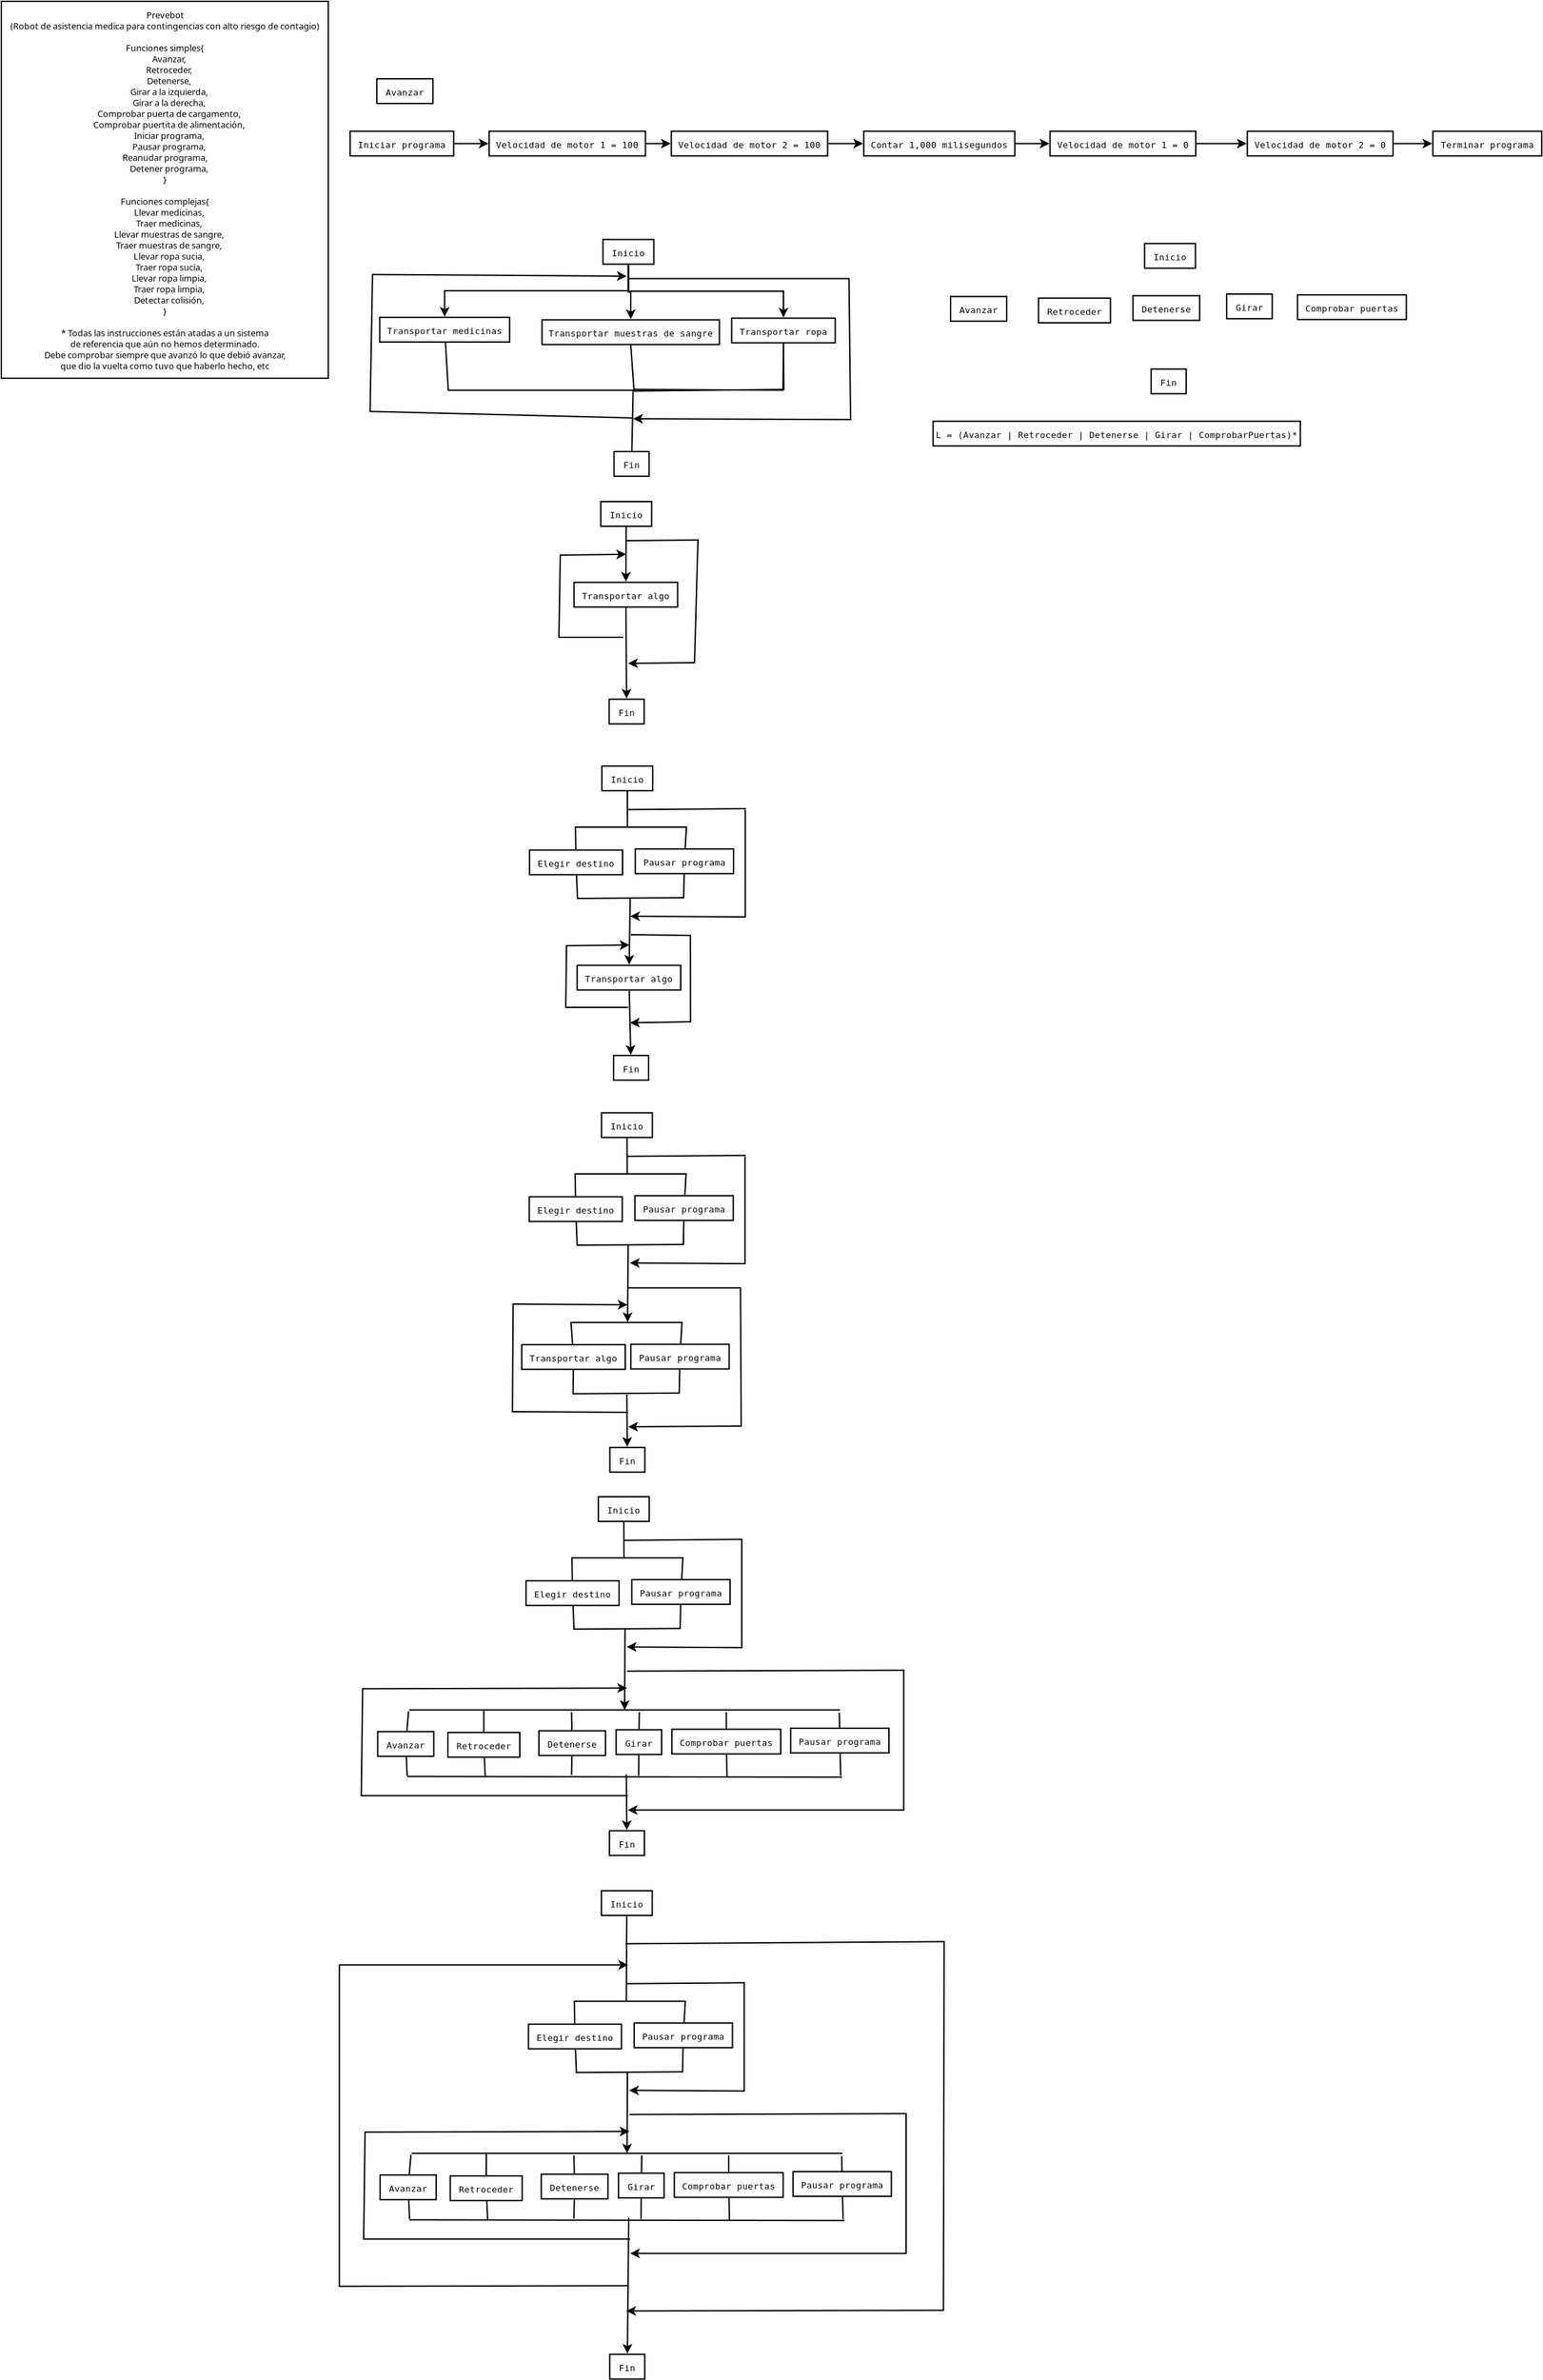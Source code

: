 <?xml version="1.0" encoding="UTF-8"?>
<dia:diagram xmlns:dia="http://www.lysator.liu.se/~alla/dia/">
  <dia:layer name="Fondo" visible="true" active="true">
    <dia:object type="Flowchart - Box" version="0" id="O0">
      <dia:attribute name="obj_pos">
        <dia:point val="1.911,1.3"/>
      </dia:attribute>
      <dia:attribute name="obj_bb">
        <dia:rectangle val="1.861,1.25;24.581,28.85"/>
      </dia:attribute>
      <dia:attribute name="elem_corner">
        <dia:point val="1.911,1.3"/>
      </dia:attribute>
      <dia:attribute name="elem_width">
        <dia:real val="22.62"/>
      </dia:attribute>
      <dia:attribute name="elem_height">
        <dia:real val="27.5"/>
      </dia:attribute>
      <dia:attribute name="show_background">
        <dia:boolean val="true"/>
      </dia:attribute>
      <dia:attribute name="padding">
        <dia:real val="0.5"/>
      </dia:attribute>
      <dia:attribute name="text">
        <dia:composite type="text">
          <dia:attribute name="string">
            <dia:string>#Prevebot
(Robot de asistencia medica para contingencias con alto riesgo de contagio)

Funciones simples{
    Avanzar,
    Retroceder,
    Detenerse,
    Girar a la izquierda,
    Girar a la derecha,
    Comprobar puerta de cargamento,
    Comprobar puertita de alimentación,
    Iniciar programa,
    Pausar programa,
Reanudar programa,
    Detener programa,
}

Funciones complejas{
    Llevar medicinas,
    Traer medicinas,
    Llevar muestras de sangre,
    Traer muestras de sangre,
    Llevar ropa sucia,
    Traer ropa sucia,
    Llevar ropa limpia,
    Traer ropa limpia,
    Detectar colisión,
}

* Todas las instrucciones están atadas a un sistema
de referencia que aún no hemos determinado.
Debe comprobar siempre que avanzó lo que debió avanzar,
que dio la vuelta como tuvo que haberlo hecho, etc#</dia:string>
          </dia:attribute>
          <dia:attribute name="font">
            <dia:font family="sans" style="0" name="Helvetica"/>
          </dia:attribute>
          <dia:attribute name="height">
            <dia:real val="0.8"/>
          </dia:attribute>
          <dia:attribute name="pos">
            <dia:point val="13.221,2.49"/>
          </dia:attribute>
          <dia:attribute name="color">
            <dia:color val="#000000"/>
          </dia:attribute>
          <dia:attribute name="alignment">
            <dia:enum val="1"/>
          </dia:attribute>
        </dia:composite>
      </dia:attribute>
    </dia:object>
    <dia:object type="ER - Entity" version="0" id="O1">
      <dia:attribute name="obj_pos">
        <dia:point val="28.7,6.95"/>
      </dia:attribute>
      <dia:attribute name="obj_bb">
        <dia:rectangle val="28.65,6.9;32.845,8.8"/>
      </dia:attribute>
      <dia:attribute name="elem_corner">
        <dia:point val="28.7,6.95"/>
      </dia:attribute>
      <dia:attribute name="elem_width">
        <dia:real val="4.095"/>
      </dia:attribute>
      <dia:attribute name="elem_height">
        <dia:real val="1.8"/>
      </dia:attribute>
      <dia:attribute name="border_width">
        <dia:real val="0.1"/>
      </dia:attribute>
      <dia:attribute name="border_color">
        <dia:color val="#000000"/>
      </dia:attribute>
      <dia:attribute name="inner_color">
        <dia:color val="#ffffff"/>
      </dia:attribute>
      <dia:attribute name="name">
        <dia:string>#Avanzar#</dia:string>
      </dia:attribute>
      <dia:attribute name="weak">
        <dia:boolean val="false"/>
      </dia:attribute>
      <dia:attribute name="associative">
        <dia:boolean val="false"/>
      </dia:attribute>
      <dia:attribute name="font">
        <dia:font family="monospace" style="0" name="Courier"/>
      </dia:attribute>
      <dia:attribute name="font_height">
        <dia:real val="0.8"/>
      </dia:attribute>
    </dia:object>
    <dia:object type="ER - Entity" version="0" id="O2">
      <dia:attribute name="obj_pos">
        <dia:point val="26.75,10.775"/>
      </dia:attribute>
      <dia:attribute name="obj_bb">
        <dia:rectangle val="26.7,10.725;34.36,12.625"/>
      </dia:attribute>
      <dia:attribute name="elem_corner">
        <dia:point val="26.75,10.775"/>
      </dia:attribute>
      <dia:attribute name="elem_width">
        <dia:real val="7.56"/>
      </dia:attribute>
      <dia:attribute name="elem_height">
        <dia:real val="1.8"/>
      </dia:attribute>
      <dia:attribute name="border_width">
        <dia:real val="0.1"/>
      </dia:attribute>
      <dia:attribute name="border_color">
        <dia:color val="#000000"/>
      </dia:attribute>
      <dia:attribute name="inner_color">
        <dia:color val="#ffffff"/>
      </dia:attribute>
      <dia:attribute name="name">
        <dia:string>#Iniciar programa#</dia:string>
      </dia:attribute>
      <dia:attribute name="weak">
        <dia:boolean val="false"/>
      </dia:attribute>
      <dia:attribute name="associative">
        <dia:boolean val="false"/>
      </dia:attribute>
      <dia:attribute name="font">
        <dia:font family="monospace" style="0" name="Courier"/>
      </dia:attribute>
      <dia:attribute name="font_height">
        <dia:real val="0.8"/>
      </dia:attribute>
    </dia:object>
    <dia:object type="ER - Entity" version="0" id="O3">
      <dia:attribute name="obj_pos">
        <dia:point val="36.9,10.775"/>
      </dia:attribute>
      <dia:attribute name="obj_bb">
        <dia:rectangle val="36.85,10.725;48.36,12.625"/>
      </dia:attribute>
      <dia:attribute name="elem_corner">
        <dia:point val="36.9,10.775"/>
      </dia:attribute>
      <dia:attribute name="elem_width">
        <dia:real val="11.41"/>
      </dia:attribute>
      <dia:attribute name="elem_height">
        <dia:real val="1.8"/>
      </dia:attribute>
      <dia:attribute name="border_width">
        <dia:real val="0.1"/>
      </dia:attribute>
      <dia:attribute name="border_color">
        <dia:color val="#000000"/>
      </dia:attribute>
      <dia:attribute name="inner_color">
        <dia:color val="#ffffff"/>
      </dia:attribute>
      <dia:attribute name="name">
        <dia:string>#Velocidad de motor 1 = 100#</dia:string>
      </dia:attribute>
      <dia:attribute name="weak">
        <dia:boolean val="false"/>
      </dia:attribute>
      <dia:attribute name="associative">
        <dia:boolean val="false"/>
      </dia:attribute>
      <dia:attribute name="font">
        <dia:font family="monospace" style="0" name="Courier"/>
      </dia:attribute>
      <dia:attribute name="font_height">
        <dia:real val="0.8"/>
      </dia:attribute>
    </dia:object>
    <dia:object type="ER - Entity" version="0" id="O4">
      <dia:attribute name="obj_pos">
        <dia:point val="50.2,10.775"/>
      </dia:attribute>
      <dia:attribute name="obj_bb">
        <dia:rectangle val="50.15,10.725;61.66,12.625"/>
      </dia:attribute>
      <dia:attribute name="elem_corner">
        <dia:point val="50.2,10.775"/>
      </dia:attribute>
      <dia:attribute name="elem_width">
        <dia:real val="11.41"/>
      </dia:attribute>
      <dia:attribute name="elem_height">
        <dia:real val="1.8"/>
      </dia:attribute>
      <dia:attribute name="border_width">
        <dia:real val="0.1"/>
      </dia:attribute>
      <dia:attribute name="border_color">
        <dia:color val="#000000"/>
      </dia:attribute>
      <dia:attribute name="inner_color">
        <dia:color val="#ffffff"/>
      </dia:attribute>
      <dia:attribute name="name">
        <dia:string>#Velocidad de motor 2 = 100#</dia:string>
      </dia:attribute>
      <dia:attribute name="weak">
        <dia:boolean val="false"/>
      </dia:attribute>
      <dia:attribute name="associative">
        <dia:boolean val="false"/>
      </dia:attribute>
      <dia:attribute name="font">
        <dia:font family="monospace" style="0" name="Courier"/>
      </dia:attribute>
      <dia:attribute name="font_height">
        <dia:real val="0.8"/>
      </dia:attribute>
    </dia:object>
    <dia:object type="ER - Entity" version="0" id="O5">
      <dia:attribute name="obj_pos">
        <dia:point val="64.25,10.775"/>
      </dia:attribute>
      <dia:attribute name="obj_bb">
        <dia:rectangle val="64.2,10.725;75.325,12.625"/>
      </dia:attribute>
      <dia:attribute name="elem_corner">
        <dia:point val="64.25,10.775"/>
      </dia:attribute>
      <dia:attribute name="elem_width">
        <dia:real val="11.025"/>
      </dia:attribute>
      <dia:attribute name="elem_height">
        <dia:real val="1.8"/>
      </dia:attribute>
      <dia:attribute name="border_width">
        <dia:real val="0.1"/>
      </dia:attribute>
      <dia:attribute name="border_color">
        <dia:color val="#000000"/>
      </dia:attribute>
      <dia:attribute name="inner_color">
        <dia:color val="#ffffff"/>
      </dia:attribute>
      <dia:attribute name="name">
        <dia:string>#Contar 1,000 milisegundos#</dia:string>
      </dia:attribute>
      <dia:attribute name="weak">
        <dia:boolean val="false"/>
      </dia:attribute>
      <dia:attribute name="associative">
        <dia:boolean val="false"/>
      </dia:attribute>
      <dia:attribute name="font">
        <dia:font family="monospace" style="0" name="Courier"/>
      </dia:attribute>
      <dia:attribute name="font_height">
        <dia:real val="0.8"/>
      </dia:attribute>
    </dia:object>
    <dia:object type="ER - Entity" version="0" id="O6">
      <dia:attribute name="obj_pos">
        <dia:point val="77.85,10.775"/>
      </dia:attribute>
      <dia:attribute name="obj_bb">
        <dia:rectangle val="77.8,10.725;88.54,12.625"/>
      </dia:attribute>
      <dia:attribute name="elem_corner">
        <dia:point val="77.85,10.775"/>
      </dia:attribute>
      <dia:attribute name="elem_width">
        <dia:real val="10.64"/>
      </dia:attribute>
      <dia:attribute name="elem_height">
        <dia:real val="1.8"/>
      </dia:attribute>
      <dia:attribute name="border_width">
        <dia:real val="0.1"/>
      </dia:attribute>
      <dia:attribute name="border_color">
        <dia:color val="#000000"/>
      </dia:attribute>
      <dia:attribute name="inner_color">
        <dia:color val="#ffffff"/>
      </dia:attribute>
      <dia:attribute name="name">
        <dia:string>#Velocidad de motor 1 = 0#</dia:string>
      </dia:attribute>
      <dia:attribute name="weak">
        <dia:boolean val="false"/>
      </dia:attribute>
      <dia:attribute name="associative">
        <dia:boolean val="false"/>
      </dia:attribute>
      <dia:attribute name="font">
        <dia:font family="monospace" style="0" name="Courier"/>
      </dia:attribute>
      <dia:attribute name="font_height">
        <dia:real val="0.8"/>
      </dia:attribute>
    </dia:object>
    <dia:object type="ER - Entity" version="0" id="O7">
      <dia:attribute name="obj_pos">
        <dia:point val="92.25,10.775"/>
      </dia:attribute>
      <dia:attribute name="obj_bb">
        <dia:rectangle val="92.2,10.725;102.94,12.625"/>
      </dia:attribute>
      <dia:attribute name="elem_corner">
        <dia:point val="92.25,10.775"/>
      </dia:attribute>
      <dia:attribute name="elem_width">
        <dia:real val="10.64"/>
      </dia:attribute>
      <dia:attribute name="elem_height">
        <dia:real val="1.8"/>
      </dia:attribute>
      <dia:attribute name="border_width">
        <dia:real val="0.1"/>
      </dia:attribute>
      <dia:attribute name="border_color">
        <dia:color val="#000000"/>
      </dia:attribute>
      <dia:attribute name="inner_color">
        <dia:color val="#ffffff"/>
      </dia:attribute>
      <dia:attribute name="name">
        <dia:string>#Velocidad de motor 2 = 0#</dia:string>
      </dia:attribute>
      <dia:attribute name="weak">
        <dia:boolean val="false"/>
      </dia:attribute>
      <dia:attribute name="associative">
        <dia:boolean val="false"/>
      </dia:attribute>
      <dia:attribute name="font">
        <dia:font family="monospace" style="0" name="Courier"/>
      </dia:attribute>
      <dia:attribute name="font_height">
        <dia:real val="0.8"/>
      </dia:attribute>
    </dia:object>
    <dia:object type="ER - Entity" version="0" id="O8">
      <dia:attribute name="obj_pos">
        <dia:point val="105.8,10.775"/>
      </dia:attribute>
      <dia:attribute name="obj_bb">
        <dia:rectangle val="105.75,10.725;113.795,12.625"/>
      </dia:attribute>
      <dia:attribute name="elem_corner">
        <dia:point val="105.8,10.775"/>
      </dia:attribute>
      <dia:attribute name="elem_width">
        <dia:real val="7.945"/>
      </dia:attribute>
      <dia:attribute name="elem_height">
        <dia:real val="1.8"/>
      </dia:attribute>
      <dia:attribute name="border_width">
        <dia:real val="0.1"/>
      </dia:attribute>
      <dia:attribute name="border_color">
        <dia:color val="#000000"/>
      </dia:attribute>
      <dia:attribute name="inner_color">
        <dia:color val="#ffffff"/>
      </dia:attribute>
      <dia:attribute name="name">
        <dia:string>#Terminar programa#</dia:string>
      </dia:attribute>
      <dia:attribute name="weak">
        <dia:boolean val="false"/>
      </dia:attribute>
      <dia:attribute name="associative">
        <dia:boolean val="false"/>
      </dia:attribute>
      <dia:attribute name="font">
        <dia:font family="monospace" style="0" name="Courier"/>
      </dia:attribute>
      <dia:attribute name="font_height">
        <dia:real val="0.8"/>
      </dia:attribute>
    </dia:object>
    <dia:object type="Standard - Line" version="0" id="O9">
      <dia:attribute name="obj_pos">
        <dia:point val="34.36,11.675"/>
      </dia:attribute>
      <dia:attribute name="obj_bb">
        <dia:rectangle val="34.31,11.313;36.962,12.037"/>
      </dia:attribute>
      <dia:attribute name="conn_endpoints">
        <dia:point val="34.36,11.675"/>
        <dia:point val="36.85,11.675"/>
      </dia:attribute>
      <dia:attribute name="numcp">
        <dia:int val="1"/>
      </dia:attribute>
      <dia:attribute name="end_arrow">
        <dia:enum val="22"/>
      </dia:attribute>
      <dia:attribute name="end_arrow_length">
        <dia:real val="0.5"/>
      </dia:attribute>
      <dia:attribute name="end_arrow_width">
        <dia:real val="0.5"/>
      </dia:attribute>
      <dia:connections>
        <dia:connection handle="0" to="O2" connection="8"/>
        <dia:connection handle="1" to="O3" connection="8"/>
      </dia:connections>
    </dia:object>
    <dia:object type="Standard - Line" version="0" id="O10">
      <dia:attribute name="obj_pos">
        <dia:point val="48.36,11.675"/>
      </dia:attribute>
      <dia:attribute name="obj_bb">
        <dia:rectangle val="48.31,11.313;50.262,12.037"/>
      </dia:attribute>
      <dia:attribute name="conn_endpoints">
        <dia:point val="48.36,11.675"/>
        <dia:point val="50.15,11.675"/>
      </dia:attribute>
      <dia:attribute name="numcp">
        <dia:int val="1"/>
      </dia:attribute>
      <dia:attribute name="end_arrow">
        <dia:enum val="22"/>
      </dia:attribute>
      <dia:attribute name="end_arrow_length">
        <dia:real val="0.5"/>
      </dia:attribute>
      <dia:attribute name="end_arrow_width">
        <dia:real val="0.5"/>
      </dia:attribute>
      <dia:connections>
        <dia:connection handle="0" to="O3" connection="8"/>
        <dia:connection handle="1" to="O4" connection="8"/>
      </dia:connections>
    </dia:object>
    <dia:object type="Standard - Line" version="0" id="O11">
      <dia:attribute name="obj_pos">
        <dia:point val="61.66,11.675"/>
      </dia:attribute>
      <dia:attribute name="obj_bb">
        <dia:rectangle val="61.61,11.313;64.312,12.037"/>
      </dia:attribute>
      <dia:attribute name="conn_endpoints">
        <dia:point val="61.66,11.675"/>
        <dia:point val="64.2,11.675"/>
      </dia:attribute>
      <dia:attribute name="numcp">
        <dia:int val="1"/>
      </dia:attribute>
      <dia:attribute name="end_arrow">
        <dia:enum val="22"/>
      </dia:attribute>
      <dia:attribute name="end_arrow_length">
        <dia:real val="0.5"/>
      </dia:attribute>
      <dia:attribute name="end_arrow_width">
        <dia:real val="0.5"/>
      </dia:attribute>
      <dia:connections>
        <dia:connection handle="0" to="O4" connection="8"/>
        <dia:connection handle="1" to="O5" connection="8"/>
      </dia:connections>
    </dia:object>
    <dia:object type="Standard - Line" version="0" id="O12">
      <dia:attribute name="obj_pos">
        <dia:point val="75.325,11.675"/>
      </dia:attribute>
      <dia:attribute name="obj_bb">
        <dia:rectangle val="75.275,11.313;77.912,12.037"/>
      </dia:attribute>
      <dia:attribute name="conn_endpoints">
        <dia:point val="75.325,11.675"/>
        <dia:point val="77.8,11.675"/>
      </dia:attribute>
      <dia:attribute name="numcp">
        <dia:int val="1"/>
      </dia:attribute>
      <dia:attribute name="end_arrow">
        <dia:enum val="22"/>
      </dia:attribute>
      <dia:attribute name="end_arrow_length">
        <dia:real val="0.5"/>
      </dia:attribute>
      <dia:attribute name="end_arrow_width">
        <dia:real val="0.5"/>
      </dia:attribute>
      <dia:connections>
        <dia:connection handle="0" to="O5" connection="8"/>
        <dia:connection handle="1" to="O6" connection="8"/>
      </dia:connections>
    </dia:object>
    <dia:object type="Standard - Line" version="0" id="O13">
      <dia:attribute name="obj_pos">
        <dia:point val="88.539,11.675"/>
      </dia:attribute>
      <dia:attribute name="obj_bb">
        <dia:rectangle val="88.489,11.313;92.313,12.037"/>
      </dia:attribute>
      <dia:attribute name="conn_endpoints">
        <dia:point val="88.539,11.675"/>
        <dia:point val="92.201,11.675"/>
      </dia:attribute>
      <dia:attribute name="numcp">
        <dia:int val="1"/>
      </dia:attribute>
      <dia:attribute name="end_arrow">
        <dia:enum val="22"/>
      </dia:attribute>
      <dia:attribute name="end_arrow_length">
        <dia:real val="0.5"/>
      </dia:attribute>
      <dia:attribute name="end_arrow_width">
        <dia:real val="0.5"/>
      </dia:attribute>
      <dia:connections>
        <dia:connection handle="0" to="O6" connection="8"/>
        <dia:connection handle="1" to="O7" connection="8"/>
      </dia:connections>
    </dia:object>
    <dia:object type="Standard - Line" version="0" id="O14">
      <dia:attribute name="obj_pos">
        <dia:point val="102.94,11.675"/>
      </dia:attribute>
      <dia:attribute name="obj_bb">
        <dia:rectangle val="102.89,11.313;105.862,12.037"/>
      </dia:attribute>
      <dia:attribute name="conn_endpoints">
        <dia:point val="102.94,11.675"/>
        <dia:point val="105.75,11.675"/>
      </dia:attribute>
      <dia:attribute name="numcp">
        <dia:int val="1"/>
      </dia:attribute>
      <dia:attribute name="end_arrow">
        <dia:enum val="22"/>
      </dia:attribute>
      <dia:attribute name="end_arrow_length">
        <dia:real val="0.5"/>
      </dia:attribute>
      <dia:attribute name="end_arrow_width">
        <dia:real val="0.5"/>
      </dia:attribute>
      <dia:connections>
        <dia:connection handle="0" to="O7" connection="8"/>
        <dia:connection handle="1" to="O8" connection="8"/>
      </dia:connections>
    </dia:object>
    <dia:object type="ER - Entity" version="0" id="O15">
      <dia:attribute name="obj_pos">
        <dia:point val="45.21,18.675"/>
      </dia:attribute>
      <dia:attribute name="obj_bb">
        <dia:rectangle val="45.16,18.625;48.97,20.525"/>
      </dia:attribute>
      <dia:attribute name="elem_corner">
        <dia:point val="45.21,18.675"/>
      </dia:attribute>
      <dia:attribute name="elem_width">
        <dia:real val="3.71"/>
      </dia:attribute>
      <dia:attribute name="elem_height">
        <dia:real val="1.8"/>
      </dia:attribute>
      <dia:attribute name="border_width">
        <dia:real val="0.1"/>
      </dia:attribute>
      <dia:attribute name="border_color">
        <dia:color val="#000000"/>
      </dia:attribute>
      <dia:attribute name="inner_color">
        <dia:color val="#ffffff"/>
      </dia:attribute>
      <dia:attribute name="name">
        <dia:string>#Inicio#</dia:string>
      </dia:attribute>
      <dia:attribute name="weak">
        <dia:boolean val="false"/>
      </dia:attribute>
      <dia:attribute name="associative">
        <dia:boolean val="false"/>
      </dia:attribute>
      <dia:attribute name="font">
        <dia:font family="monospace" style="0" name="Courier"/>
      </dia:attribute>
      <dia:attribute name="font_height">
        <dia:real val="0.8"/>
      </dia:attribute>
    </dia:object>
    <dia:object type="ER - Entity" version="0" id="O16">
      <dia:attribute name="obj_pos">
        <dia:point val="28.91,24.357"/>
      </dia:attribute>
      <dia:attribute name="obj_bb">
        <dia:rectangle val="28.86,24.307;38.445,26.207"/>
      </dia:attribute>
      <dia:attribute name="elem_corner">
        <dia:point val="28.91,24.357"/>
      </dia:attribute>
      <dia:attribute name="elem_width">
        <dia:real val="9.485"/>
      </dia:attribute>
      <dia:attribute name="elem_height">
        <dia:real val="1.8"/>
      </dia:attribute>
      <dia:attribute name="border_width">
        <dia:real val="0.1"/>
      </dia:attribute>
      <dia:attribute name="border_color">
        <dia:color val="#000000"/>
      </dia:attribute>
      <dia:attribute name="inner_color">
        <dia:color val="#ffffff"/>
      </dia:attribute>
      <dia:attribute name="name">
        <dia:string>#Transportar medicinas#</dia:string>
      </dia:attribute>
      <dia:attribute name="weak">
        <dia:boolean val="false"/>
      </dia:attribute>
      <dia:attribute name="associative">
        <dia:boolean val="false"/>
      </dia:attribute>
      <dia:attribute name="font">
        <dia:font family="monospace" style="0" name="Courier"/>
      </dia:attribute>
      <dia:attribute name="font_height">
        <dia:real val="0.8"/>
      </dia:attribute>
    </dia:object>
    <dia:object type="ER - Entity" version="0" id="O17">
      <dia:attribute name="obj_pos">
        <dia:point val="40.76,24.535"/>
      </dia:attribute>
      <dia:attribute name="obj_bb">
        <dia:rectangle val="40.71,24.485;53.76,26.385"/>
      </dia:attribute>
      <dia:attribute name="elem_corner">
        <dia:point val="40.76,24.535"/>
      </dia:attribute>
      <dia:attribute name="elem_width">
        <dia:real val="12.95"/>
      </dia:attribute>
      <dia:attribute name="elem_height">
        <dia:real val="1.8"/>
      </dia:attribute>
      <dia:attribute name="border_width">
        <dia:real val="0.1"/>
      </dia:attribute>
      <dia:attribute name="border_color">
        <dia:color val="#000000"/>
      </dia:attribute>
      <dia:attribute name="inner_color">
        <dia:color val="#ffffff"/>
      </dia:attribute>
      <dia:attribute name="name">
        <dia:string>#Transportar muestras de sangre#</dia:string>
      </dia:attribute>
      <dia:attribute name="weak">
        <dia:boolean val="false"/>
      </dia:attribute>
      <dia:attribute name="associative">
        <dia:boolean val="false"/>
      </dia:attribute>
      <dia:attribute name="font">
        <dia:font family="monospace" style="0" name="Courier"/>
      </dia:attribute>
      <dia:attribute name="font_height">
        <dia:real val="0.8"/>
      </dia:attribute>
    </dia:object>
    <dia:object type="ER - Entity" version="0" id="O18">
      <dia:attribute name="obj_pos">
        <dia:point val="54.606,24.416"/>
      </dia:attribute>
      <dia:attribute name="obj_bb">
        <dia:rectangle val="54.556,24.366;62.216,26.266"/>
      </dia:attribute>
      <dia:attribute name="elem_corner">
        <dia:point val="54.606,24.416"/>
      </dia:attribute>
      <dia:attribute name="elem_width">
        <dia:real val="7.56"/>
      </dia:attribute>
      <dia:attribute name="elem_height">
        <dia:real val="1.8"/>
      </dia:attribute>
      <dia:attribute name="border_width">
        <dia:real val="0.1"/>
      </dia:attribute>
      <dia:attribute name="border_color">
        <dia:color val="#000000"/>
      </dia:attribute>
      <dia:attribute name="inner_color">
        <dia:color val="#ffffff"/>
      </dia:attribute>
      <dia:attribute name="name">
        <dia:string>#Transportar ropa#</dia:string>
      </dia:attribute>
      <dia:attribute name="weak">
        <dia:boolean val="false"/>
      </dia:attribute>
      <dia:attribute name="associative">
        <dia:boolean val="false"/>
      </dia:attribute>
      <dia:attribute name="font">
        <dia:font family="monospace" style="0" name="Courier"/>
      </dia:attribute>
      <dia:attribute name="font_height">
        <dia:real val="0.8"/>
      </dia:attribute>
    </dia:object>
    <dia:object type="Standard - ZigZagLine" version="1" id="O19">
      <dia:attribute name="obj_pos">
        <dia:point val="47.065,20.526"/>
      </dia:attribute>
      <dia:attribute name="obj_bb">
        <dia:rectangle val="33.291,20.476;47.115,24.418"/>
      </dia:attribute>
      <dia:attribute name="orth_points">
        <dia:point val="47.065,20.526"/>
        <dia:point val="47.065,22.416"/>
        <dia:point val="33.653,22.416"/>
        <dia:point val="33.653,24.306"/>
      </dia:attribute>
      <dia:attribute name="orth_orient">
        <dia:enum val="1"/>
        <dia:enum val="0"/>
        <dia:enum val="1"/>
      </dia:attribute>
      <dia:attribute name="autorouting">
        <dia:boolean val="true"/>
      </dia:attribute>
      <dia:attribute name="end_arrow">
        <dia:enum val="22"/>
      </dia:attribute>
      <dia:attribute name="end_arrow_length">
        <dia:real val="0.5"/>
      </dia:attribute>
      <dia:attribute name="end_arrow_width">
        <dia:real val="0.5"/>
      </dia:attribute>
      <dia:connections>
        <dia:connection handle="0" to="O15" connection="8"/>
        <dia:connection handle="1" to="O16" connection="8"/>
      </dia:connections>
    </dia:object>
    <dia:object type="Standard - ZigZagLine" version="1" id="O20">
      <dia:attribute name="obj_pos">
        <dia:point val="47.065,20.526"/>
      </dia:attribute>
      <dia:attribute name="obj_bb">
        <dia:rectangle val="46.873,20.476;47.597,24.596"/>
      </dia:attribute>
      <dia:attribute name="orth_points">
        <dia:point val="47.065,20.526"/>
        <dia:point val="47.065,22.505"/>
        <dia:point val="47.235,22.505"/>
        <dia:point val="47.235,24.485"/>
      </dia:attribute>
      <dia:attribute name="orth_orient">
        <dia:enum val="1"/>
        <dia:enum val="0"/>
        <dia:enum val="1"/>
      </dia:attribute>
      <dia:attribute name="autorouting">
        <dia:boolean val="true"/>
      </dia:attribute>
      <dia:attribute name="end_arrow">
        <dia:enum val="22"/>
      </dia:attribute>
      <dia:attribute name="end_arrow_length">
        <dia:real val="0.5"/>
      </dia:attribute>
      <dia:attribute name="end_arrow_width">
        <dia:real val="0.5"/>
      </dia:attribute>
      <dia:connections>
        <dia:connection handle="0" to="O15" connection="8"/>
        <dia:connection handle="1" to="O17" connection="8"/>
      </dia:connections>
    </dia:object>
    <dia:object type="Standard - ZigZagLine" version="1" id="O21">
      <dia:attribute name="obj_pos">
        <dia:point val="47.065,20.526"/>
      </dia:attribute>
      <dia:attribute name="obj_bb">
        <dia:rectangle val="47.015,20.476;58.748,24.477"/>
      </dia:attribute>
      <dia:attribute name="orth_points">
        <dia:point val="47.065,20.526"/>
        <dia:point val="47.065,22.446"/>
        <dia:point val="58.386,22.446"/>
        <dia:point val="58.386,24.366"/>
      </dia:attribute>
      <dia:attribute name="orth_orient">
        <dia:enum val="1"/>
        <dia:enum val="0"/>
        <dia:enum val="1"/>
      </dia:attribute>
      <dia:attribute name="autorouting">
        <dia:boolean val="true"/>
      </dia:attribute>
      <dia:attribute name="end_arrow">
        <dia:enum val="22"/>
      </dia:attribute>
      <dia:attribute name="end_arrow_length">
        <dia:real val="0.5"/>
      </dia:attribute>
      <dia:attribute name="end_arrow_width">
        <dia:real val="0.5"/>
      </dia:attribute>
      <dia:connections>
        <dia:connection handle="0" to="O15" connection="8"/>
        <dia:connection handle="1" to="O18" connection="8"/>
      </dia:connections>
    </dia:object>
    <dia:object type="ER - Entity" version="0" id="O22">
      <dia:attribute name="obj_pos">
        <dia:point val="46.017,34.147"/>
      </dia:attribute>
      <dia:attribute name="obj_bb">
        <dia:rectangle val="45.967,34.097;48.622,35.997"/>
      </dia:attribute>
      <dia:attribute name="elem_corner">
        <dia:point val="46.017,34.147"/>
      </dia:attribute>
      <dia:attribute name="elem_width">
        <dia:real val="2.555"/>
      </dia:attribute>
      <dia:attribute name="elem_height">
        <dia:real val="1.8"/>
      </dia:attribute>
      <dia:attribute name="border_width">
        <dia:real val="0.1"/>
      </dia:attribute>
      <dia:attribute name="border_color">
        <dia:color val="#000000"/>
      </dia:attribute>
      <dia:attribute name="inner_color">
        <dia:color val="#ffffff"/>
      </dia:attribute>
      <dia:attribute name="name">
        <dia:string>#Fin#</dia:string>
      </dia:attribute>
      <dia:attribute name="weak">
        <dia:boolean val="false"/>
      </dia:attribute>
      <dia:attribute name="associative">
        <dia:boolean val="false"/>
      </dia:attribute>
      <dia:attribute name="font">
        <dia:font family="monospace" style="0" name="Courier"/>
      </dia:attribute>
      <dia:attribute name="font_height">
        <dia:real val="0.8"/>
      </dia:attribute>
    </dia:object>
    <dia:object type="Standard - PolyLine" version="0" id="O23">
      <dia:attribute name="obj_pos">
        <dia:point val="47.411,31.694"/>
      </dia:attribute>
      <dia:attribute name="obj_bb">
        <dia:rectangle val="28.155,20.982;47.462,31.745"/>
      </dia:attribute>
      <dia:attribute name="poly_points">
        <dia:point val="47.411,31.694"/>
        <dia:point val="28.205,31.218"/>
        <dia:point val="28.384,21.229"/>
        <dia:point val="46.935,21.348"/>
      </dia:attribute>
      <dia:attribute name="end_arrow">
        <dia:enum val="22"/>
      </dia:attribute>
      <dia:attribute name="end_arrow_length">
        <dia:real val="0.5"/>
      </dia:attribute>
      <dia:attribute name="end_arrow_width">
        <dia:real val="0.5"/>
      </dia:attribute>
    </dia:object>
    <dia:object type="ER - Entity" version="0" id="O24">
      <dia:attribute name="obj_pos">
        <dia:point val="70.586,22.834"/>
      </dia:attribute>
      <dia:attribute name="obj_bb">
        <dia:rectangle val="70.536,22.784;74.731,24.684"/>
      </dia:attribute>
      <dia:attribute name="elem_corner">
        <dia:point val="70.586,22.834"/>
      </dia:attribute>
      <dia:attribute name="elem_width">
        <dia:real val="4.095"/>
      </dia:attribute>
      <dia:attribute name="elem_height">
        <dia:real val="1.8"/>
      </dia:attribute>
      <dia:attribute name="border_width">
        <dia:real val="0.1"/>
      </dia:attribute>
      <dia:attribute name="border_color">
        <dia:color val="#000000"/>
      </dia:attribute>
      <dia:attribute name="inner_color">
        <dia:color val="#ffffff"/>
      </dia:attribute>
      <dia:attribute name="name">
        <dia:string>#Avanzar#</dia:string>
      </dia:attribute>
      <dia:attribute name="weak">
        <dia:boolean val="false"/>
      </dia:attribute>
      <dia:attribute name="associative">
        <dia:boolean val="false"/>
      </dia:attribute>
      <dia:attribute name="font">
        <dia:font family="monospace" style="0" name="Courier"/>
      </dia:attribute>
      <dia:attribute name="font_height">
        <dia:real val="0.8"/>
      </dia:attribute>
    </dia:object>
    <dia:object type="ER - Entity" version="0" id="O25">
      <dia:attribute name="obj_pos">
        <dia:point val="90.743,22.656"/>
      </dia:attribute>
      <dia:attribute name="obj_bb">
        <dia:rectangle val="90.693,22.606;94.118,24.506"/>
      </dia:attribute>
      <dia:attribute name="elem_corner">
        <dia:point val="90.743,22.656"/>
      </dia:attribute>
      <dia:attribute name="elem_width">
        <dia:real val="3.325"/>
      </dia:attribute>
      <dia:attribute name="elem_height">
        <dia:real val="1.8"/>
      </dia:attribute>
      <dia:attribute name="border_width">
        <dia:real val="0.1"/>
      </dia:attribute>
      <dia:attribute name="border_color">
        <dia:color val="#000000"/>
      </dia:attribute>
      <dia:attribute name="inner_color">
        <dia:color val="#ffffff"/>
      </dia:attribute>
      <dia:attribute name="name">
        <dia:string>#Girar#</dia:string>
      </dia:attribute>
      <dia:attribute name="weak">
        <dia:boolean val="false"/>
      </dia:attribute>
      <dia:attribute name="associative">
        <dia:boolean val="false"/>
      </dia:attribute>
      <dia:attribute name="font">
        <dia:font family="monospace" style="0" name="Courier"/>
      </dia:attribute>
      <dia:attribute name="font_height">
        <dia:real val="0.8"/>
      </dia:attribute>
    </dia:object>
    <dia:object type="ER - Entity" version="0" id="O26">
      <dia:attribute name="obj_pos">
        <dia:point val="77.008,22.953"/>
      </dia:attribute>
      <dia:attribute name="obj_bb">
        <dia:rectangle val="76.958,22.903;82.308,24.803"/>
      </dia:attribute>
      <dia:attribute name="elem_corner">
        <dia:point val="77.008,22.953"/>
      </dia:attribute>
      <dia:attribute name="elem_width">
        <dia:real val="5.25"/>
      </dia:attribute>
      <dia:attribute name="elem_height">
        <dia:real val="1.8"/>
      </dia:attribute>
      <dia:attribute name="border_width">
        <dia:real val="0.1"/>
      </dia:attribute>
      <dia:attribute name="border_color">
        <dia:color val="#000000"/>
      </dia:attribute>
      <dia:attribute name="inner_color">
        <dia:color val="#ffffff"/>
      </dia:attribute>
      <dia:attribute name="name">
        <dia:string>#Retroceder#</dia:string>
      </dia:attribute>
      <dia:attribute name="weak">
        <dia:boolean val="false"/>
      </dia:attribute>
      <dia:attribute name="associative">
        <dia:boolean val="false"/>
      </dia:attribute>
      <dia:attribute name="font">
        <dia:font family="monospace" style="0" name="Courier"/>
      </dia:attribute>
      <dia:attribute name="font_height">
        <dia:real val="0.8"/>
      </dia:attribute>
    </dia:object>
    <dia:object type="ER - Entity" version="0" id="O27">
      <dia:attribute name="obj_pos">
        <dia:point val="83.905,22.775"/>
      </dia:attribute>
      <dia:attribute name="obj_bb">
        <dia:rectangle val="83.855,22.725;88.82,24.625"/>
      </dia:attribute>
      <dia:attribute name="elem_corner">
        <dia:point val="83.905,22.775"/>
      </dia:attribute>
      <dia:attribute name="elem_width">
        <dia:real val="4.865"/>
      </dia:attribute>
      <dia:attribute name="elem_height">
        <dia:real val="1.8"/>
      </dia:attribute>
      <dia:attribute name="border_width">
        <dia:real val="0.1"/>
      </dia:attribute>
      <dia:attribute name="border_color">
        <dia:color val="#000000"/>
      </dia:attribute>
      <dia:attribute name="inner_color">
        <dia:color val="#ffffff"/>
      </dia:attribute>
      <dia:attribute name="name">
        <dia:string>#Detenerse#</dia:string>
      </dia:attribute>
      <dia:attribute name="weak">
        <dia:boolean val="false"/>
      </dia:attribute>
      <dia:attribute name="associative">
        <dia:boolean val="false"/>
      </dia:attribute>
      <dia:attribute name="font">
        <dia:font family="monospace" style="0" name="Courier"/>
      </dia:attribute>
      <dia:attribute name="font_height">
        <dia:real val="0.8"/>
      </dia:attribute>
    </dia:object>
    <dia:object type="ER - Entity" version="0" id="O28">
      <dia:attribute name="obj_pos">
        <dia:point val="95.916,22.715"/>
      </dia:attribute>
      <dia:attribute name="obj_bb">
        <dia:rectangle val="95.866,22.665;103.911,24.565"/>
      </dia:attribute>
      <dia:attribute name="elem_corner">
        <dia:point val="95.916,22.715"/>
      </dia:attribute>
      <dia:attribute name="elem_width">
        <dia:real val="7.945"/>
      </dia:attribute>
      <dia:attribute name="elem_height">
        <dia:real val="1.8"/>
      </dia:attribute>
      <dia:attribute name="border_width">
        <dia:real val="0.1"/>
      </dia:attribute>
      <dia:attribute name="border_color">
        <dia:color val="#000000"/>
      </dia:attribute>
      <dia:attribute name="inner_color">
        <dia:color val="#ffffff"/>
      </dia:attribute>
      <dia:attribute name="name">
        <dia:string>#Comprobar puertas#</dia:string>
      </dia:attribute>
      <dia:attribute name="weak">
        <dia:boolean val="false"/>
      </dia:attribute>
      <dia:attribute name="associative">
        <dia:boolean val="false"/>
      </dia:attribute>
      <dia:attribute name="font">
        <dia:font family="monospace" style="0" name="Courier"/>
      </dia:attribute>
      <dia:attribute name="font_height">
        <dia:real val="0.8"/>
      </dia:attribute>
    </dia:object>
    <dia:object type="ER - Entity" version="0" id="O29">
      <dia:attribute name="obj_pos">
        <dia:point val="84.752,18.969"/>
      </dia:attribute>
      <dia:attribute name="obj_bb">
        <dia:rectangle val="84.702,18.919;88.512,20.819"/>
      </dia:attribute>
      <dia:attribute name="elem_corner">
        <dia:point val="84.752,18.969"/>
      </dia:attribute>
      <dia:attribute name="elem_width">
        <dia:real val="3.71"/>
      </dia:attribute>
      <dia:attribute name="elem_height">
        <dia:real val="1.8"/>
      </dia:attribute>
      <dia:attribute name="border_width">
        <dia:real val="0.1"/>
      </dia:attribute>
      <dia:attribute name="border_color">
        <dia:color val="#000000"/>
      </dia:attribute>
      <dia:attribute name="inner_color">
        <dia:color val="#ffffff"/>
      </dia:attribute>
      <dia:attribute name="name">
        <dia:string>#Inicio#</dia:string>
      </dia:attribute>
      <dia:attribute name="weak">
        <dia:boolean val="false"/>
      </dia:attribute>
      <dia:attribute name="associative">
        <dia:boolean val="false"/>
      </dia:attribute>
      <dia:attribute name="font">
        <dia:font family="monospace" style="0" name="Courier"/>
      </dia:attribute>
      <dia:attribute name="font_height">
        <dia:real val="0.8"/>
      </dia:attribute>
    </dia:object>
    <dia:object type="ER - Entity" version="0" id="O30">
      <dia:attribute name="obj_pos">
        <dia:point val="85.228,28.126"/>
      </dia:attribute>
      <dia:attribute name="obj_bb">
        <dia:rectangle val="85.178,28.076;87.833,29.976"/>
      </dia:attribute>
      <dia:attribute name="elem_corner">
        <dia:point val="85.228,28.126"/>
      </dia:attribute>
      <dia:attribute name="elem_width">
        <dia:real val="2.555"/>
      </dia:attribute>
      <dia:attribute name="elem_height">
        <dia:real val="1.8"/>
      </dia:attribute>
      <dia:attribute name="border_width">
        <dia:real val="0.1"/>
      </dia:attribute>
      <dia:attribute name="border_color">
        <dia:color val="#000000"/>
      </dia:attribute>
      <dia:attribute name="inner_color">
        <dia:color val="#ffffff"/>
      </dia:attribute>
      <dia:attribute name="name">
        <dia:string>#Fin#</dia:string>
      </dia:attribute>
      <dia:attribute name="weak">
        <dia:boolean val="false"/>
      </dia:attribute>
      <dia:attribute name="associative">
        <dia:boolean val="false"/>
      </dia:attribute>
      <dia:attribute name="font">
        <dia:font family="monospace" style="0" name="Courier"/>
      </dia:attribute>
      <dia:attribute name="font_height">
        <dia:real val="0.8"/>
      </dia:attribute>
    </dia:object>
    <dia:object type="Standard - PolyLine" version="0" id="O31">
      <dia:attribute name="obj_pos">
        <dia:point val="33.653,25.257"/>
      </dia:attribute>
      <dia:attribute name="obj_bb">
        <dia:rectangle val="33.656,26.154;59.386,34.148"/>
      </dia:attribute>
      <dia:attribute name="poly_points">
        <dia:point val="33.653,25.257"/>
        <dia:point val="33.914,29.672"/>
        <dia:point val="47.471,29.672"/>
        <dia:point val="47.235,26.335"/>
        <dia:point val="47.471,29.613"/>
        <dia:point val="58.352,29.672"/>
        <dia:point val="58.386,26.216"/>
        <dia:point val="58.411,29.613"/>
        <dia:point val="47.411,29.732"/>
        <dia:point val="47.295,35.047"/>
      </dia:attribute>
      <dia:connections>
        <dia:connection handle="0" to="O16" connection="8"/>
        <dia:connection handle="3" to="O17" connection="6"/>
        <dia:connection handle="6" to="O18" connection="6"/>
        <dia:connection handle="9" to="O22" connection="8"/>
      </dia:connections>
    </dia:object>
    <dia:object type="Standard - PolyLine" version="0" id="O32">
      <dia:attribute name="obj_pos">
        <dia:point val="47.054,21.526"/>
      </dia:attribute>
      <dia:attribute name="obj_bb">
        <dia:rectangle val="47.004,21.476;63.337,32.117"/>
      </dia:attribute>
      <dia:attribute name="poly_points">
        <dia:point val="47.054,21.526"/>
        <dia:point val="63.168,21.526"/>
        <dia:point val="63.287,31.813"/>
        <dia:point val="47.411,31.753"/>
      </dia:attribute>
      <dia:attribute name="end_arrow">
        <dia:enum val="22"/>
      </dia:attribute>
      <dia:attribute name="end_arrow_length">
        <dia:real val="0.5"/>
      </dia:attribute>
      <dia:attribute name="end_arrow_width">
        <dia:real val="0.5"/>
      </dia:attribute>
    </dia:object>
    <dia:object type="ER - Entity" version="0" id="O33">
      <dia:attribute name="obj_pos">
        <dia:point val="45.052,37.797"/>
      </dia:attribute>
      <dia:attribute name="obj_bb">
        <dia:rectangle val="45.002,37.747;48.812,39.647"/>
      </dia:attribute>
      <dia:attribute name="elem_corner">
        <dia:point val="45.052,37.797"/>
      </dia:attribute>
      <dia:attribute name="elem_width">
        <dia:real val="3.71"/>
      </dia:attribute>
      <dia:attribute name="elem_height">
        <dia:real val="1.8"/>
      </dia:attribute>
      <dia:attribute name="border_width">
        <dia:real val="0.1"/>
      </dia:attribute>
      <dia:attribute name="border_color">
        <dia:color val="#000000"/>
      </dia:attribute>
      <dia:attribute name="inner_color">
        <dia:color val="#ffffff"/>
      </dia:attribute>
      <dia:attribute name="name">
        <dia:string>#Inicio#</dia:string>
      </dia:attribute>
      <dia:attribute name="weak">
        <dia:boolean val="false"/>
      </dia:attribute>
      <dia:attribute name="associative">
        <dia:boolean val="false"/>
      </dia:attribute>
      <dia:attribute name="font">
        <dia:font family="monospace" style="0" name="Courier"/>
      </dia:attribute>
      <dia:attribute name="font_height">
        <dia:real val="0.8"/>
      </dia:attribute>
    </dia:object>
    <dia:object type="ER - Entity" version="0" id="O34">
      <dia:attribute name="obj_pos">
        <dia:point val="43.098,43.688"/>
      </dia:attribute>
      <dia:attribute name="obj_bb">
        <dia:rectangle val="43.048,43.638;50.708,45.538"/>
      </dia:attribute>
      <dia:attribute name="elem_corner">
        <dia:point val="43.098,43.688"/>
      </dia:attribute>
      <dia:attribute name="elem_width">
        <dia:real val="7.56"/>
      </dia:attribute>
      <dia:attribute name="elem_height">
        <dia:real val="1.8"/>
      </dia:attribute>
      <dia:attribute name="border_width">
        <dia:real val="0.1"/>
      </dia:attribute>
      <dia:attribute name="border_color">
        <dia:color val="#000000"/>
      </dia:attribute>
      <dia:attribute name="inner_color">
        <dia:color val="#ffffff"/>
      </dia:attribute>
      <dia:attribute name="name">
        <dia:string>#Transportar algo#</dia:string>
      </dia:attribute>
      <dia:attribute name="weak">
        <dia:boolean val="false"/>
      </dia:attribute>
      <dia:attribute name="associative">
        <dia:boolean val="false"/>
      </dia:attribute>
      <dia:attribute name="font">
        <dia:font family="monospace" style="0" name="Courier"/>
      </dia:attribute>
      <dia:attribute name="font_height">
        <dia:real val="0.8"/>
      </dia:attribute>
    </dia:object>
    <dia:object type="ER - Entity" version="0" id="O35">
      <dia:attribute name="obj_pos">
        <dia:point val="45.659,52.219"/>
      </dia:attribute>
      <dia:attribute name="obj_bb">
        <dia:rectangle val="45.609,52.169;48.264,54.069"/>
      </dia:attribute>
      <dia:attribute name="elem_corner">
        <dia:point val="45.659,52.219"/>
      </dia:attribute>
      <dia:attribute name="elem_width">
        <dia:real val="2.555"/>
      </dia:attribute>
      <dia:attribute name="elem_height">
        <dia:real val="1.8"/>
      </dia:attribute>
      <dia:attribute name="border_width">
        <dia:real val="0.1"/>
      </dia:attribute>
      <dia:attribute name="border_color">
        <dia:color val="#000000"/>
      </dia:attribute>
      <dia:attribute name="inner_color">
        <dia:color val="#ffffff"/>
      </dia:attribute>
      <dia:attribute name="name">
        <dia:string>#Fin#</dia:string>
      </dia:attribute>
      <dia:attribute name="weak">
        <dia:boolean val="false"/>
      </dia:attribute>
      <dia:attribute name="associative">
        <dia:boolean val="false"/>
      </dia:attribute>
      <dia:attribute name="font">
        <dia:font family="monospace" style="0" name="Courier"/>
      </dia:attribute>
      <dia:attribute name="font_height">
        <dia:real val="0.8"/>
      </dia:attribute>
    </dia:object>
    <dia:object type="Standard - PolyLine" version="0" id="O36">
      <dia:attribute name="obj_pos">
        <dia:point val="46.693,47.7"/>
      </dia:attribute>
      <dia:attribute name="obj_bb">
        <dia:rectangle val="41.943,41.288;47.004,47.75"/>
      </dia:attribute>
      <dia:attribute name="poly_points">
        <dia:point val="46.693,47.7"/>
        <dia:point val="41.993,47.7"/>
        <dia:point val="42.093,41.7"/>
        <dia:point val="46.893,41.642"/>
      </dia:attribute>
      <dia:attribute name="end_arrow">
        <dia:enum val="22"/>
      </dia:attribute>
      <dia:attribute name="end_arrow_length">
        <dia:real val="0.5"/>
      </dia:attribute>
      <dia:attribute name="end_arrow_width">
        <dia:real val="0.5"/>
      </dia:attribute>
      <dia:connections>
        <dia:connection handle="3" to="O44" connection="0"/>
      </dia:connections>
    </dia:object>
    <dia:object type="Standard - PolyLine" version="0" id="O37">
      <dia:attribute name="obj_pos">
        <dia:point val="46.896,40.648"/>
      </dia:attribute>
      <dia:attribute name="obj_bb">
        <dia:rectangle val="46.846,40.55;52.193,49.956"/>
      </dia:attribute>
      <dia:attribute name="poly_points">
        <dia:point val="46.896,40.648"/>
        <dia:point val="52.143,40.6"/>
        <dia:point val="51.893,49.55"/>
        <dia:point val="47.043,49.6"/>
      </dia:attribute>
      <dia:attribute name="end_arrow">
        <dia:enum val="22"/>
      </dia:attribute>
      <dia:attribute name="end_arrow_length">
        <dia:real val="0.5"/>
      </dia:attribute>
      <dia:attribute name="end_arrow_width">
        <dia:real val="0.5"/>
      </dia:attribute>
    </dia:object>
    <dia:object type="ER - Entity" version="0" id="O38">
      <dia:attribute name="obj_pos">
        <dia:point val="28.762,127.54"/>
      </dia:attribute>
      <dia:attribute name="obj_bb">
        <dia:rectangle val="28.712,127.49;32.907,129.39"/>
      </dia:attribute>
      <dia:attribute name="elem_corner">
        <dia:point val="28.762,127.54"/>
      </dia:attribute>
      <dia:attribute name="elem_width">
        <dia:real val="4.095"/>
      </dia:attribute>
      <dia:attribute name="elem_height">
        <dia:real val="1.8"/>
      </dia:attribute>
      <dia:attribute name="border_width">
        <dia:real val="0.1"/>
      </dia:attribute>
      <dia:attribute name="border_color">
        <dia:color val="#000000"/>
      </dia:attribute>
      <dia:attribute name="inner_color">
        <dia:color val="#ffffff"/>
      </dia:attribute>
      <dia:attribute name="name">
        <dia:string>#Avanzar#</dia:string>
      </dia:attribute>
      <dia:attribute name="weak">
        <dia:boolean val="false"/>
      </dia:attribute>
      <dia:attribute name="associative">
        <dia:boolean val="false"/>
      </dia:attribute>
      <dia:attribute name="font">
        <dia:font family="monospace" style="0" name="Courier"/>
      </dia:attribute>
      <dia:attribute name="font_height">
        <dia:real val="0.8"/>
      </dia:attribute>
    </dia:object>
    <dia:object type="ER - Entity" version="0" id="O39">
      <dia:attribute name="obj_pos">
        <dia:point val="46.169,127.412"/>
      </dia:attribute>
      <dia:attribute name="obj_bb">
        <dia:rectangle val="46.119,127.362;49.544,129.262"/>
      </dia:attribute>
      <dia:attribute name="elem_corner">
        <dia:point val="46.169,127.412"/>
      </dia:attribute>
      <dia:attribute name="elem_width">
        <dia:real val="3.325"/>
      </dia:attribute>
      <dia:attribute name="elem_height">
        <dia:real val="1.8"/>
      </dia:attribute>
      <dia:attribute name="border_width">
        <dia:real val="0.1"/>
      </dia:attribute>
      <dia:attribute name="border_color">
        <dia:color val="#000000"/>
      </dia:attribute>
      <dia:attribute name="inner_color">
        <dia:color val="#ffffff"/>
      </dia:attribute>
      <dia:attribute name="name">
        <dia:string>#Girar#</dia:string>
      </dia:attribute>
      <dia:attribute name="weak">
        <dia:boolean val="false"/>
      </dia:attribute>
      <dia:attribute name="associative">
        <dia:boolean val="false"/>
      </dia:attribute>
      <dia:attribute name="font">
        <dia:font family="monospace" style="0" name="Courier"/>
      </dia:attribute>
      <dia:attribute name="font_height">
        <dia:real val="0.8"/>
      </dia:attribute>
    </dia:object>
    <dia:object type="ER - Entity" version="0" id="O40">
      <dia:attribute name="obj_pos">
        <dia:point val="33.884,127.609"/>
      </dia:attribute>
      <dia:attribute name="obj_bb">
        <dia:rectangle val="33.834,127.559;39.184,129.459"/>
      </dia:attribute>
      <dia:attribute name="elem_corner">
        <dia:point val="33.884,127.609"/>
      </dia:attribute>
      <dia:attribute name="elem_width">
        <dia:real val="5.25"/>
      </dia:attribute>
      <dia:attribute name="elem_height">
        <dia:real val="1.8"/>
      </dia:attribute>
      <dia:attribute name="border_width">
        <dia:real val="0.1"/>
      </dia:attribute>
      <dia:attribute name="border_color">
        <dia:color val="#000000"/>
      </dia:attribute>
      <dia:attribute name="inner_color">
        <dia:color val="#ffffff"/>
      </dia:attribute>
      <dia:attribute name="name">
        <dia:string>#Retroceder#</dia:string>
      </dia:attribute>
      <dia:attribute name="weak">
        <dia:boolean val="false"/>
      </dia:attribute>
      <dia:attribute name="associative">
        <dia:boolean val="false"/>
      </dia:attribute>
      <dia:attribute name="font">
        <dia:font family="monospace" style="0" name="Courier"/>
      </dia:attribute>
      <dia:attribute name="font_height">
        <dia:real val="0.8"/>
      </dia:attribute>
    </dia:object>
    <dia:object type="ER - Entity" version="0" id="O41">
      <dia:attribute name="obj_pos">
        <dia:point val="40.531,127.481"/>
      </dia:attribute>
      <dia:attribute name="obj_bb">
        <dia:rectangle val="40.481,127.431;45.446,129.331"/>
      </dia:attribute>
      <dia:attribute name="elem_corner">
        <dia:point val="40.531,127.481"/>
      </dia:attribute>
      <dia:attribute name="elem_width">
        <dia:real val="4.865"/>
      </dia:attribute>
      <dia:attribute name="elem_height">
        <dia:real val="1.8"/>
      </dia:attribute>
      <dia:attribute name="border_width">
        <dia:real val="0.1"/>
      </dia:attribute>
      <dia:attribute name="border_color">
        <dia:color val="#000000"/>
      </dia:attribute>
      <dia:attribute name="inner_color">
        <dia:color val="#ffffff"/>
      </dia:attribute>
      <dia:attribute name="name">
        <dia:string>#Detenerse#</dia:string>
      </dia:attribute>
      <dia:attribute name="weak">
        <dia:boolean val="false"/>
      </dia:attribute>
      <dia:attribute name="associative">
        <dia:boolean val="false"/>
      </dia:attribute>
      <dia:attribute name="font">
        <dia:font family="monospace" style="0" name="Courier"/>
      </dia:attribute>
      <dia:attribute name="font_height">
        <dia:real val="0.8"/>
      </dia:attribute>
    </dia:object>
    <dia:object type="ER - Entity" version="0" id="O42">
      <dia:attribute name="obj_pos">
        <dia:point val="50.242,127.371"/>
      </dia:attribute>
      <dia:attribute name="obj_bb">
        <dia:rectangle val="50.192,127.321;58.237,129.221"/>
      </dia:attribute>
      <dia:attribute name="elem_corner">
        <dia:point val="50.242,127.371"/>
      </dia:attribute>
      <dia:attribute name="elem_width">
        <dia:real val="7.945"/>
      </dia:attribute>
      <dia:attribute name="elem_height">
        <dia:real val="1.8"/>
      </dia:attribute>
      <dia:attribute name="border_width">
        <dia:real val="0.1"/>
      </dia:attribute>
      <dia:attribute name="border_color">
        <dia:color val="#000000"/>
      </dia:attribute>
      <dia:attribute name="inner_color">
        <dia:color val="#ffffff"/>
      </dia:attribute>
      <dia:attribute name="name">
        <dia:string>#Comprobar puertas#</dia:string>
      </dia:attribute>
      <dia:attribute name="weak">
        <dia:boolean val="false"/>
      </dia:attribute>
      <dia:attribute name="associative">
        <dia:boolean val="false"/>
      </dia:attribute>
      <dia:attribute name="font">
        <dia:font family="monospace" style="0" name="Courier"/>
      </dia:attribute>
      <dia:attribute name="font_height">
        <dia:real val="0.8"/>
      </dia:attribute>
    </dia:object>
    <dia:object type="ER - Entity" version="0" id="O43">
      <dia:attribute name="obj_pos">
        <dia:point val="69.311,31.936"/>
      </dia:attribute>
      <dia:attribute name="obj_bb">
        <dia:rectangle val="69.261,31.886;96.171,33.786"/>
      </dia:attribute>
      <dia:attribute name="elem_corner">
        <dia:point val="69.311,31.936"/>
      </dia:attribute>
      <dia:attribute name="elem_width">
        <dia:real val="26.81"/>
      </dia:attribute>
      <dia:attribute name="elem_height">
        <dia:real val="1.8"/>
      </dia:attribute>
      <dia:attribute name="border_width">
        <dia:real val="0.1"/>
      </dia:attribute>
      <dia:attribute name="border_color">
        <dia:color val="#000000"/>
      </dia:attribute>
      <dia:attribute name="inner_color">
        <dia:color val="#ffffff"/>
      </dia:attribute>
      <dia:attribute name="name">
        <dia:string>#L = (Avanzar | Retroceder | Detenerse | Girar | ComprobarPuertas)*#</dia:string>
      </dia:attribute>
      <dia:attribute name="weak">
        <dia:boolean val="false"/>
      </dia:attribute>
      <dia:attribute name="associative">
        <dia:boolean val="false"/>
      </dia:attribute>
      <dia:attribute name="font">
        <dia:font family="monospace" style="0" name="Courier"/>
      </dia:attribute>
      <dia:attribute name="font_height">
        <dia:real val="0.8"/>
      </dia:attribute>
    </dia:object>
    <dia:object type="Standard - Line" version="0" id="O44">
      <dia:attribute name="obj_pos">
        <dia:point val="46.902,39.647"/>
      </dia:attribute>
      <dia:attribute name="obj_bb">
        <dia:rectangle val="46.524,39.596;47.248,43.75"/>
      </dia:attribute>
      <dia:attribute name="conn_endpoints">
        <dia:point val="46.902,39.647"/>
        <dia:point val="46.883,43.638"/>
      </dia:attribute>
      <dia:attribute name="numcp">
        <dia:int val="1"/>
      </dia:attribute>
      <dia:attribute name="end_arrow">
        <dia:enum val="22"/>
      </dia:attribute>
      <dia:attribute name="end_arrow_length">
        <dia:real val="0.5"/>
      </dia:attribute>
      <dia:attribute name="end_arrow_width">
        <dia:real val="0.5"/>
      </dia:attribute>
      <dia:connections>
        <dia:connection handle="0" to="O33" connection="8"/>
        <dia:connection handle="1" to="O34" connection="8"/>
      </dia:connections>
    </dia:object>
    <dia:object type="Standard - Line" version="0" id="O45">
      <dia:attribute name="obj_pos">
        <dia:point val="46.885,45.538"/>
      </dia:attribute>
      <dia:attribute name="obj_bb">
        <dia:rectangle val="46.564,45.488;47.288,52.28"/>
      </dia:attribute>
      <dia:attribute name="conn_endpoints">
        <dia:point val="46.885,45.538"/>
        <dia:point val="46.93,52.169"/>
      </dia:attribute>
      <dia:attribute name="numcp">
        <dia:int val="1"/>
      </dia:attribute>
      <dia:attribute name="end_arrow">
        <dia:enum val="22"/>
      </dia:attribute>
      <dia:attribute name="end_arrow_length">
        <dia:real val="0.5"/>
      </dia:attribute>
      <dia:attribute name="end_arrow_width">
        <dia:real val="0.5"/>
      </dia:attribute>
      <dia:connections>
        <dia:connection handle="0" to="O34" connection="8"/>
        <dia:connection handle="1" to="O35" connection="8"/>
      </dia:connections>
    </dia:object>
    <dia:object type="ER - Entity" version="0" id="O46">
      <dia:attribute name="obj_pos">
        <dia:point val="45.127,57.09"/>
      </dia:attribute>
      <dia:attribute name="obj_bb">
        <dia:rectangle val="45.077,57.04;48.887,58.94"/>
      </dia:attribute>
      <dia:attribute name="elem_corner">
        <dia:point val="45.127,57.09"/>
      </dia:attribute>
      <dia:attribute name="elem_width">
        <dia:real val="3.71"/>
      </dia:attribute>
      <dia:attribute name="elem_height">
        <dia:real val="1.8"/>
      </dia:attribute>
      <dia:attribute name="border_width">
        <dia:real val="0.1"/>
      </dia:attribute>
      <dia:attribute name="border_color">
        <dia:color val="#000000"/>
      </dia:attribute>
      <dia:attribute name="inner_color">
        <dia:color val="#ffffff"/>
      </dia:attribute>
      <dia:attribute name="name">
        <dia:string>#Inicio#</dia:string>
      </dia:attribute>
      <dia:attribute name="weak">
        <dia:boolean val="false"/>
      </dia:attribute>
      <dia:attribute name="associative">
        <dia:boolean val="false"/>
      </dia:attribute>
      <dia:attribute name="font">
        <dia:font family="monospace" style="0" name="Courier"/>
      </dia:attribute>
      <dia:attribute name="font_height">
        <dia:real val="0.8"/>
      </dia:attribute>
    </dia:object>
    <dia:object type="ER - Entity" version="0" id="O47">
      <dia:attribute name="obj_pos">
        <dia:point val="43.323,71.631"/>
      </dia:attribute>
      <dia:attribute name="obj_bb">
        <dia:rectangle val="43.273,71.581;50.933,73.481"/>
      </dia:attribute>
      <dia:attribute name="elem_corner">
        <dia:point val="43.323,71.631"/>
      </dia:attribute>
      <dia:attribute name="elem_width">
        <dia:real val="7.56"/>
      </dia:attribute>
      <dia:attribute name="elem_height">
        <dia:real val="1.8"/>
      </dia:attribute>
      <dia:attribute name="border_width">
        <dia:real val="0.1"/>
      </dia:attribute>
      <dia:attribute name="border_color">
        <dia:color val="#000000"/>
      </dia:attribute>
      <dia:attribute name="inner_color">
        <dia:color val="#ffffff"/>
      </dia:attribute>
      <dia:attribute name="name">
        <dia:string>#Transportar algo#</dia:string>
      </dia:attribute>
      <dia:attribute name="weak">
        <dia:boolean val="false"/>
      </dia:attribute>
      <dia:attribute name="associative">
        <dia:boolean val="false"/>
      </dia:attribute>
      <dia:attribute name="font">
        <dia:font family="monospace" style="0" name="Courier"/>
      </dia:attribute>
      <dia:attribute name="font_height">
        <dia:real val="0.8"/>
      </dia:attribute>
    </dia:object>
    <dia:object type="ER - Entity" version="0" id="O48">
      <dia:attribute name="obj_pos">
        <dia:point val="45.984,78.212"/>
      </dia:attribute>
      <dia:attribute name="obj_bb">
        <dia:rectangle val="45.934,78.162;48.589,80.062"/>
      </dia:attribute>
      <dia:attribute name="elem_corner">
        <dia:point val="45.984,78.212"/>
      </dia:attribute>
      <dia:attribute name="elem_width">
        <dia:real val="2.555"/>
      </dia:attribute>
      <dia:attribute name="elem_height">
        <dia:real val="1.8"/>
      </dia:attribute>
      <dia:attribute name="border_width">
        <dia:real val="0.1"/>
      </dia:attribute>
      <dia:attribute name="border_color">
        <dia:color val="#000000"/>
      </dia:attribute>
      <dia:attribute name="inner_color">
        <dia:color val="#ffffff"/>
      </dia:attribute>
      <dia:attribute name="name">
        <dia:string>#Fin#</dia:string>
      </dia:attribute>
      <dia:attribute name="weak">
        <dia:boolean val="false"/>
      </dia:attribute>
      <dia:attribute name="associative">
        <dia:boolean val="false"/>
      </dia:attribute>
      <dia:attribute name="font">
        <dia:font family="monospace" style="0" name="Courier"/>
      </dia:attribute>
      <dia:attribute name="font_height">
        <dia:real val="0.8"/>
      </dia:attribute>
    </dia:object>
    <dia:object type="Standard - PolyLine" version="0" id="O49">
      <dia:attribute name="obj_pos">
        <dia:point val="47.043,74.7"/>
      </dia:attribute>
      <dia:attribute name="obj_bb">
        <dia:rectangle val="42.443,69.795;47.255,74.75"/>
      </dia:attribute>
      <dia:attribute name="poly_points">
        <dia:point val="47.043,74.7"/>
        <dia:point val="42.493,74.7"/>
        <dia:point val="42.543,70.2"/>
        <dia:point val="47.143,70.15"/>
      </dia:attribute>
      <dia:attribute name="end_arrow">
        <dia:enum val="22"/>
      </dia:attribute>
      <dia:attribute name="end_arrow_length">
        <dia:real val="0.5"/>
      </dia:attribute>
      <dia:attribute name="end_arrow_width">
        <dia:real val="0.5"/>
      </dia:attribute>
    </dia:object>
    <dia:object type="Standard - PolyLine" version="0" id="O50">
      <dia:attribute name="obj_pos">
        <dia:point val="47.243,69.4"/>
      </dia:attribute>
      <dia:attribute name="obj_bb">
        <dia:rectangle val="47.071,69.349;51.65,76.173"/>
      </dia:attribute>
      <dia:attribute name="poly_points">
        <dia:point val="47.243,69.4"/>
        <dia:point val="51.593,69.45"/>
        <dia:point val="51.6,75.75"/>
        <dia:point val="47.182,75.822"/>
      </dia:attribute>
      <dia:attribute name="end_arrow">
        <dia:enum val="22"/>
      </dia:attribute>
      <dia:attribute name="end_arrow_length">
        <dia:real val="0.5"/>
      </dia:attribute>
      <dia:attribute name="end_arrow_width">
        <dia:real val="0.5"/>
      </dia:attribute>
      <dia:connections>
        <dia:connection handle="3" to="O51" connection="0"/>
      </dia:connections>
    </dia:object>
    <dia:object type="Standard - Line" version="0" id="O51">
      <dia:attribute name="obj_pos">
        <dia:point val="47.126,73.481"/>
      </dia:attribute>
      <dia:attribute name="obj_bb">
        <dia:rectangle val="46.862,73.43;47.586,78.274"/>
      </dia:attribute>
      <dia:attribute name="conn_endpoints">
        <dia:point val="47.126,73.481"/>
        <dia:point val="47.239,78.162"/>
      </dia:attribute>
      <dia:attribute name="numcp">
        <dia:int val="1"/>
      </dia:attribute>
      <dia:attribute name="end_arrow">
        <dia:enum val="22"/>
      </dia:attribute>
      <dia:attribute name="end_arrow_length">
        <dia:real val="0.5"/>
      </dia:attribute>
      <dia:attribute name="end_arrow_width">
        <dia:real val="0.5"/>
      </dia:attribute>
      <dia:connections>
        <dia:connection handle="0" to="O47" connection="8"/>
        <dia:connection handle="1" to="O48" connection="8"/>
      </dia:connections>
    </dia:object>
    <dia:object type="ER - Entity" version="0" id="O52">
      <dia:attribute name="obj_pos">
        <dia:point val="39.848,63.221"/>
      </dia:attribute>
      <dia:attribute name="obj_bb">
        <dia:rectangle val="39.798,63.172;46.688,65.072"/>
      </dia:attribute>
      <dia:attribute name="elem_corner">
        <dia:point val="39.848,63.221"/>
      </dia:attribute>
      <dia:attribute name="elem_width">
        <dia:real val="6.79"/>
      </dia:attribute>
      <dia:attribute name="elem_height">
        <dia:real val="1.8"/>
      </dia:attribute>
      <dia:attribute name="border_width">
        <dia:real val="0.1"/>
      </dia:attribute>
      <dia:attribute name="border_color">
        <dia:color val="#000000"/>
      </dia:attribute>
      <dia:attribute name="inner_color">
        <dia:color val="#ffffff"/>
      </dia:attribute>
      <dia:attribute name="name">
        <dia:string>#Elegir destino#</dia:string>
      </dia:attribute>
      <dia:attribute name="weak">
        <dia:boolean val="false"/>
      </dia:attribute>
      <dia:attribute name="associative">
        <dia:boolean val="false"/>
      </dia:attribute>
      <dia:attribute name="font">
        <dia:font family="monospace" style="0" name="Courier"/>
      </dia:attribute>
      <dia:attribute name="font_height">
        <dia:real val="0.8"/>
      </dia:attribute>
    </dia:object>
    <dia:object type="Standard - PolyLine" version="0" id="O53">
      <dia:attribute name="obj_pos">
        <dia:point val="46.992,60.27"/>
      </dia:attribute>
      <dia:attribute name="obj_bb">
        <dia:rectangle val="46.942,60.15;55.649,68.415"/>
      </dia:attribute>
      <dia:attribute name="poly_points">
        <dia:point val="46.992,60.27"/>
        <dia:point val="55.599,60.2"/>
        <dia:point val="55.599,68.1"/>
        <dia:point val="47.199,68.05"/>
      </dia:attribute>
      <dia:attribute name="end_arrow">
        <dia:enum val="22"/>
      </dia:attribute>
      <dia:attribute name="end_arrow_length">
        <dia:real val="0.5"/>
      </dia:attribute>
      <dia:attribute name="end_arrow_width">
        <dia:real val="0.5"/>
      </dia:attribute>
      <dia:connections>
        <dia:connection handle="0" to="O56" connection="0"/>
      </dia:connections>
    </dia:object>
    <dia:object type="ER - Entity" version="0" id="O54">
      <dia:attribute name="obj_pos">
        <dia:point val="47.568,63.14"/>
      </dia:attribute>
      <dia:attribute name="obj_bb">
        <dia:rectangle val="47.518,63.09;54.793,64.99"/>
      </dia:attribute>
      <dia:attribute name="elem_corner">
        <dia:point val="47.568,63.14"/>
      </dia:attribute>
      <dia:attribute name="elem_width">
        <dia:real val="7.175"/>
      </dia:attribute>
      <dia:attribute name="elem_height">
        <dia:real val="1.8"/>
      </dia:attribute>
      <dia:attribute name="border_width">
        <dia:real val="0.1"/>
      </dia:attribute>
      <dia:attribute name="border_color">
        <dia:color val="#000000"/>
      </dia:attribute>
      <dia:attribute name="inner_color">
        <dia:color val="#ffffff"/>
      </dia:attribute>
      <dia:attribute name="name">
        <dia:string>#Pausar programa#</dia:string>
      </dia:attribute>
      <dia:attribute name="weak">
        <dia:boolean val="false"/>
      </dia:attribute>
      <dia:attribute name="associative">
        <dia:boolean val="false"/>
      </dia:attribute>
      <dia:attribute name="font">
        <dia:font family="monospace" style="0" name="Courier"/>
      </dia:attribute>
      <dia:attribute name="font_height">
        <dia:real val="0.8"/>
      </dia:attribute>
    </dia:object>
    <dia:object type="Standard - PolyLine" version="0" id="O55">
      <dia:attribute name="obj_pos">
        <dia:point val="43.243,64.121"/>
      </dia:attribute>
      <dia:attribute name="obj_bb">
        <dia:rectangle val="43.149,61.5;51.352,63.222"/>
      </dia:attribute>
      <dia:attribute name="poly_points">
        <dia:point val="43.243,64.121"/>
        <dia:point val="43.199,61.55"/>
        <dia:point val="51.299,61.55"/>
        <dia:point val="51.155,64.04"/>
      </dia:attribute>
      <dia:connections>
        <dia:connection handle="0" to="O52" connection="8"/>
        <dia:connection handle="3" to="O54" connection="8"/>
      </dia:connections>
    </dia:object>
    <dia:object type="Standard - Line" version="0" id="O56">
      <dia:attribute name="obj_pos">
        <dia:point val="46.986,58.939"/>
      </dia:attribute>
      <dia:attribute name="obj_bb">
        <dia:rectangle val="46.936,58.889;47.049,61.65"/>
      </dia:attribute>
      <dia:attribute name="conn_endpoints">
        <dia:point val="46.986,58.939"/>
        <dia:point val="46.999,61.6"/>
      </dia:attribute>
      <dia:attribute name="numcp">
        <dia:int val="1"/>
      </dia:attribute>
      <dia:connections>
        <dia:connection handle="0" to="O46" connection="8"/>
      </dia:connections>
    </dia:object>
    <dia:object type="Standard - PolyLine" version="0" id="O57">
      <dia:attribute name="obj_pos">
        <dia:point val="43.243,64.121"/>
      </dia:attribute>
      <dia:attribute name="obj_bb">
        <dia:rectangle val="43.229,64.937;51.186,66.8"/>
      </dia:attribute>
      <dia:attribute name="poly_points">
        <dia:point val="43.243,64.121"/>
        <dia:point val="43.349,66.75"/>
        <dia:point val="51.099,66.7"/>
        <dia:point val="51.155,64.04"/>
      </dia:attribute>
      <dia:connections>
        <dia:connection handle="0" to="O52" connection="8"/>
        <dia:connection handle="3" to="O54" connection="8"/>
      </dia:connections>
    </dia:object>
    <dia:object type="Standard - Line" version="0" id="O58">
      <dia:attribute name="obj_pos">
        <dia:point val="47.199,66.75"/>
      </dia:attribute>
      <dia:attribute name="obj_bb">
        <dia:rectangle val="46.767,66.699;47.491,71.692"/>
      </dia:attribute>
      <dia:attribute name="conn_endpoints">
        <dia:point val="47.199,66.75"/>
        <dia:point val="47.119,71.581"/>
      </dia:attribute>
      <dia:attribute name="numcp">
        <dia:int val="1"/>
      </dia:attribute>
      <dia:attribute name="end_arrow">
        <dia:enum val="22"/>
      </dia:attribute>
      <dia:attribute name="end_arrow_length">
        <dia:real val="0.5"/>
      </dia:attribute>
      <dia:attribute name="end_arrow_width">
        <dia:real val="0.5"/>
      </dia:attribute>
      <dia:connections>
        <dia:connection handle="1" to="O47" connection="8"/>
      </dia:connections>
    </dia:object>
    <dia:object type="ER - Entity" version="0" id="O59">
      <dia:attribute name="obj_pos">
        <dia:point val="45.103,82.39"/>
      </dia:attribute>
      <dia:attribute name="obj_bb">
        <dia:rectangle val="45.053,82.34;48.864,84.24"/>
      </dia:attribute>
      <dia:attribute name="elem_corner">
        <dia:point val="45.103,82.39"/>
      </dia:attribute>
      <dia:attribute name="elem_width">
        <dia:real val="3.71"/>
      </dia:attribute>
      <dia:attribute name="elem_height">
        <dia:real val="1.8"/>
      </dia:attribute>
      <dia:attribute name="border_width">
        <dia:real val="0.1"/>
      </dia:attribute>
      <dia:attribute name="border_color">
        <dia:color val="#000000"/>
      </dia:attribute>
      <dia:attribute name="inner_color">
        <dia:color val="#ffffff"/>
      </dia:attribute>
      <dia:attribute name="name">
        <dia:string>#Inicio#</dia:string>
      </dia:attribute>
      <dia:attribute name="weak">
        <dia:boolean val="false"/>
      </dia:attribute>
      <dia:attribute name="associative">
        <dia:boolean val="false"/>
      </dia:attribute>
      <dia:attribute name="font">
        <dia:font family="monospace" style="0" name="Courier"/>
      </dia:attribute>
      <dia:attribute name="font_height">
        <dia:real val="0.8"/>
      </dia:attribute>
    </dia:object>
    <dia:object type="ER - Entity" version="0" id="O60">
      <dia:attribute name="obj_pos">
        <dia:point val="45.711,106.812"/>
      </dia:attribute>
      <dia:attribute name="obj_bb">
        <dia:rectangle val="45.661,106.762;48.316,108.662"/>
      </dia:attribute>
      <dia:attribute name="elem_corner">
        <dia:point val="45.711,106.812"/>
      </dia:attribute>
      <dia:attribute name="elem_width">
        <dia:real val="2.555"/>
      </dia:attribute>
      <dia:attribute name="elem_height">
        <dia:real val="1.8"/>
      </dia:attribute>
      <dia:attribute name="border_width">
        <dia:real val="0.1"/>
      </dia:attribute>
      <dia:attribute name="border_color">
        <dia:color val="#000000"/>
      </dia:attribute>
      <dia:attribute name="inner_color">
        <dia:color val="#ffffff"/>
      </dia:attribute>
      <dia:attribute name="name">
        <dia:string>#Fin#</dia:string>
      </dia:attribute>
      <dia:attribute name="weak">
        <dia:boolean val="false"/>
      </dia:attribute>
      <dia:attribute name="associative">
        <dia:boolean val="false"/>
      </dia:attribute>
      <dia:attribute name="font">
        <dia:font family="monospace" style="0" name="Courier"/>
      </dia:attribute>
      <dia:attribute name="font_height">
        <dia:real val="0.8"/>
      </dia:attribute>
    </dia:object>
    <dia:object type="Standard - PolyLine" version="0" id="O61">
      <dia:attribute name="obj_pos">
        <dia:point val="47.05,104.25"/>
      </dia:attribute>
      <dia:attribute name="obj_bb">
        <dia:rectangle val="38.55,96.034;47.112,104.3"/>
      </dia:attribute>
      <dia:attribute name="poly_points">
        <dia:point val="47.05,104.25"/>
        <dia:point val="38.6,104.2"/>
        <dia:point val="38.65,96.35"/>
        <dia:point val="47.0,96.4"/>
      </dia:attribute>
      <dia:attribute name="end_arrow">
        <dia:enum val="22"/>
      </dia:attribute>
      <dia:attribute name="end_arrow_length">
        <dia:real val="0.5"/>
      </dia:attribute>
      <dia:attribute name="end_arrow_width">
        <dia:real val="0.5"/>
      </dia:attribute>
    </dia:object>
    <dia:object type="ER - Entity" version="0" id="O62">
      <dia:attribute name="obj_pos">
        <dia:point val="39.825,88.522"/>
      </dia:attribute>
      <dia:attribute name="obj_bb">
        <dia:rectangle val="39.775,88.472;46.665,90.371"/>
      </dia:attribute>
      <dia:attribute name="elem_corner">
        <dia:point val="39.825,88.522"/>
      </dia:attribute>
      <dia:attribute name="elem_width">
        <dia:real val="6.79"/>
      </dia:attribute>
      <dia:attribute name="elem_height">
        <dia:real val="1.8"/>
      </dia:attribute>
      <dia:attribute name="border_width">
        <dia:real val="0.1"/>
      </dia:attribute>
      <dia:attribute name="border_color">
        <dia:color val="#000000"/>
      </dia:attribute>
      <dia:attribute name="inner_color">
        <dia:color val="#ffffff"/>
      </dia:attribute>
      <dia:attribute name="name">
        <dia:string>#Elegir destino#</dia:string>
      </dia:attribute>
      <dia:attribute name="weak">
        <dia:boolean val="false"/>
      </dia:attribute>
      <dia:attribute name="associative">
        <dia:boolean val="false"/>
      </dia:attribute>
      <dia:attribute name="font">
        <dia:font family="monospace" style="0" name="Courier"/>
      </dia:attribute>
      <dia:attribute name="font_height">
        <dia:real val="0.8"/>
      </dia:attribute>
    </dia:object>
    <dia:object type="Standard - PolyLine" version="0" id="O63">
      <dia:attribute name="obj_pos">
        <dia:point val="46.969,85.57"/>
      </dia:attribute>
      <dia:attribute name="obj_bb">
        <dia:rectangle val="46.919,85.45;55.625,93.715"/>
      </dia:attribute>
      <dia:attribute name="poly_points">
        <dia:point val="46.969,85.57"/>
        <dia:point val="55.575,85.5"/>
        <dia:point val="55.575,93.4"/>
        <dia:point val="47.175,93.35"/>
      </dia:attribute>
      <dia:attribute name="end_arrow">
        <dia:enum val="22"/>
      </dia:attribute>
      <dia:attribute name="end_arrow_length">
        <dia:real val="0.5"/>
      </dia:attribute>
      <dia:attribute name="end_arrow_width">
        <dia:real val="0.5"/>
      </dia:attribute>
      <dia:connections>
        <dia:connection handle="0" to="O66" connection="0"/>
      </dia:connections>
    </dia:object>
    <dia:object type="ER - Entity" version="0" id="O64">
      <dia:attribute name="obj_pos">
        <dia:point val="47.544,88.44"/>
      </dia:attribute>
      <dia:attribute name="obj_bb">
        <dia:rectangle val="47.494,88.39;54.769,90.29"/>
      </dia:attribute>
      <dia:attribute name="elem_corner">
        <dia:point val="47.544,88.44"/>
      </dia:attribute>
      <dia:attribute name="elem_width">
        <dia:real val="7.175"/>
      </dia:attribute>
      <dia:attribute name="elem_height">
        <dia:real val="1.8"/>
      </dia:attribute>
      <dia:attribute name="border_width">
        <dia:real val="0.1"/>
      </dia:attribute>
      <dia:attribute name="border_color">
        <dia:color val="#000000"/>
      </dia:attribute>
      <dia:attribute name="inner_color">
        <dia:color val="#ffffff"/>
      </dia:attribute>
      <dia:attribute name="name">
        <dia:string>#Pausar programa#</dia:string>
      </dia:attribute>
      <dia:attribute name="weak">
        <dia:boolean val="false"/>
      </dia:attribute>
      <dia:attribute name="associative">
        <dia:boolean val="false"/>
      </dia:attribute>
      <dia:attribute name="font">
        <dia:font family="monospace" style="0" name="Courier"/>
      </dia:attribute>
      <dia:attribute name="font_height">
        <dia:real val="0.8"/>
      </dia:attribute>
    </dia:object>
    <dia:object type="Standard - PolyLine" version="0" id="O65">
      <dia:attribute name="obj_pos">
        <dia:point val="43.22,89.421"/>
      </dia:attribute>
      <dia:attribute name="obj_bb">
        <dia:rectangle val="43.125,86.8;51.328,88.522"/>
      </dia:attribute>
      <dia:attribute name="poly_points">
        <dia:point val="43.22,89.421"/>
        <dia:point val="43.175,86.85"/>
        <dia:point val="51.275,86.85"/>
        <dia:point val="51.132,89.34"/>
      </dia:attribute>
      <dia:connections>
        <dia:connection handle="0" to="O62" connection="8"/>
        <dia:connection handle="3" to="O64" connection="8"/>
      </dia:connections>
    </dia:object>
    <dia:object type="Standard - Line" version="0" id="O66">
      <dia:attribute name="obj_pos">
        <dia:point val="46.963,84.239"/>
      </dia:attribute>
      <dia:attribute name="obj_bb">
        <dia:rectangle val="46.913,84.189;47.026,86.95"/>
      </dia:attribute>
      <dia:attribute name="conn_endpoints">
        <dia:point val="46.963,84.239"/>
        <dia:point val="46.975,86.9"/>
      </dia:attribute>
      <dia:attribute name="numcp">
        <dia:int val="1"/>
      </dia:attribute>
      <dia:connections>
        <dia:connection handle="0" to="O59" connection="8"/>
      </dia:connections>
    </dia:object>
    <dia:object type="Standard - PolyLine" version="0" id="O67">
      <dia:attribute name="obj_pos">
        <dia:point val="43.22,89.421"/>
      </dia:attribute>
      <dia:attribute name="obj_bb">
        <dia:rectangle val="43.206,90.237;51.163,92.1"/>
      </dia:attribute>
      <dia:attribute name="poly_points">
        <dia:point val="43.22,89.421"/>
        <dia:point val="43.325,92.05"/>
        <dia:point val="51.075,92"/>
        <dia:point val="51.132,89.34"/>
      </dia:attribute>
      <dia:connections>
        <dia:connection handle="0" to="O62" connection="8"/>
        <dia:connection handle="3" to="O64" connection="8"/>
      </dia:connections>
    </dia:object>
    <dia:object type="ER - Entity" version="0" id="O68">
      <dia:attribute name="obj_pos">
        <dia:point val="39.275,99.311"/>
      </dia:attribute>
      <dia:attribute name="obj_bb">
        <dia:rectangle val="39.225,99.261;46.885,101.161"/>
      </dia:attribute>
      <dia:attribute name="elem_corner">
        <dia:point val="39.275,99.311"/>
      </dia:attribute>
      <dia:attribute name="elem_width">
        <dia:real val="7.56"/>
      </dia:attribute>
      <dia:attribute name="elem_height">
        <dia:real val="1.8"/>
      </dia:attribute>
      <dia:attribute name="border_width">
        <dia:real val="0.1"/>
      </dia:attribute>
      <dia:attribute name="border_color">
        <dia:color val="#000000"/>
      </dia:attribute>
      <dia:attribute name="inner_color">
        <dia:color val="#ffffff"/>
      </dia:attribute>
      <dia:attribute name="name">
        <dia:string>#Transportar algo#</dia:string>
      </dia:attribute>
      <dia:attribute name="weak">
        <dia:boolean val="false"/>
      </dia:attribute>
      <dia:attribute name="associative">
        <dia:boolean val="false"/>
      </dia:attribute>
      <dia:attribute name="font">
        <dia:font family="monospace" style="0" name="Courier"/>
      </dia:attribute>
      <dia:attribute name="font_height">
        <dia:real val="0.8"/>
      </dia:attribute>
    </dia:object>
    <dia:object type="Standard - PolyLine" version="0" id="O69">
      <dia:attribute name="obj_pos">
        <dia:point val="47.0,95.165"/>
      </dia:attribute>
      <dia:attribute name="obj_bb">
        <dia:rectangle val="46.938,95.115;55.35,105.658"/>
      </dia:attribute>
      <dia:attribute name="poly_points">
        <dia:point val="47.0,95.165"/>
        <dia:point val="55.25,95.165"/>
        <dia:point val="55.3,105.25"/>
        <dia:point val="47.05,105.3"/>
      </dia:attribute>
      <dia:attribute name="end_arrow">
        <dia:enum val="22"/>
      </dia:attribute>
      <dia:attribute name="end_arrow_length">
        <dia:real val="0.5"/>
      </dia:attribute>
      <dia:attribute name="end_arrow_width">
        <dia:real val="0.5"/>
      </dia:attribute>
    </dia:object>
    <dia:object type="ER - Entity" version="0" id="O70">
      <dia:attribute name="obj_pos">
        <dia:point val="47.244,99.28"/>
      </dia:attribute>
      <dia:attribute name="obj_bb">
        <dia:rectangle val="47.194,99.23;54.469,101.13"/>
      </dia:attribute>
      <dia:attribute name="elem_corner">
        <dia:point val="47.244,99.28"/>
      </dia:attribute>
      <dia:attribute name="elem_width">
        <dia:real val="7.175"/>
      </dia:attribute>
      <dia:attribute name="elem_height">
        <dia:real val="1.8"/>
      </dia:attribute>
      <dia:attribute name="border_width">
        <dia:real val="0.1"/>
      </dia:attribute>
      <dia:attribute name="border_color">
        <dia:color val="#000000"/>
      </dia:attribute>
      <dia:attribute name="inner_color">
        <dia:color val="#ffffff"/>
      </dia:attribute>
      <dia:attribute name="name">
        <dia:string>#Pausar programa#</dia:string>
      </dia:attribute>
      <dia:attribute name="weak">
        <dia:boolean val="false"/>
      </dia:attribute>
      <dia:attribute name="associative">
        <dia:boolean val="false"/>
      </dia:attribute>
      <dia:attribute name="font">
        <dia:font family="monospace" style="0" name="Courier"/>
      </dia:attribute>
      <dia:attribute name="font_height">
        <dia:real val="0.8"/>
      </dia:attribute>
    </dia:object>
    <dia:object type="Standard - PolyLine" version="0" id="O71">
      <dia:attribute name="obj_pos">
        <dia:point val="43.055,100.211"/>
      </dia:attribute>
      <dia:attribute name="obj_bb">
        <dia:rectangle val="42.825,97.64;51.028,99.317"/>
      </dia:attribute>
      <dia:attribute name="poly_points">
        <dia:point val="43.055,100.211"/>
        <dia:point val="42.875,97.69"/>
        <dia:point val="50.975,97.69"/>
        <dia:point val="50.832,100.18"/>
      </dia:attribute>
      <dia:connections>
        <dia:connection handle="0" to="O68" connection="8"/>
        <dia:connection handle="3" to="O70" connection="8"/>
      </dia:connections>
    </dia:object>
    <dia:object type="Standard - PolyLine" version="0" id="O72">
      <dia:attribute name="obj_pos">
        <dia:point val="43.055,100.211"/>
      </dia:attribute>
      <dia:attribute name="obj_bb">
        <dia:rectangle val="42.975,101.077;50.863,102.94"/>
      </dia:attribute>
      <dia:attribute name="poly_points">
        <dia:point val="43.055,100.211"/>
        <dia:point val="43.025,102.89"/>
        <dia:point val="50.775,102.84"/>
        <dia:point val="50.832,100.18"/>
      </dia:attribute>
      <dia:connections>
        <dia:connection handle="0" to="O68" connection="8"/>
        <dia:connection handle="3" to="O70" connection="8"/>
      </dia:connections>
    </dia:object>
    <dia:object type="Standard - Line" version="0" id="O73">
      <dia:attribute name="obj_pos">
        <dia:point val="47.05,92"/>
      </dia:attribute>
      <dia:attribute name="obj_bb">
        <dia:rectangle val="46.644,91.95;47.367,97.777"/>
      </dia:attribute>
      <dia:attribute name="conn_endpoints">
        <dia:point val="47.05,92"/>
        <dia:point val="47.0,97.665"/>
      </dia:attribute>
      <dia:attribute name="numcp">
        <dia:int val="1"/>
      </dia:attribute>
      <dia:attribute name="end_arrow">
        <dia:enum val="22"/>
      </dia:attribute>
      <dia:attribute name="end_arrow_length">
        <dia:real val="0.5"/>
      </dia:attribute>
      <dia:attribute name="end_arrow_width">
        <dia:real val="0.5"/>
      </dia:attribute>
    </dia:object>
    <dia:object type="Standard - Line" version="0" id="O74">
      <dia:attribute name="obj_pos">
        <dia:point val="46.95,102.95"/>
      </dia:attribute>
      <dia:attribute name="obj_bb">
        <dia:rectangle val="46.614,102.9;47.337,106.874"/>
      </dia:attribute>
      <dia:attribute name="conn_endpoints">
        <dia:point val="46.95,102.95"/>
        <dia:point val="46.98,106.762"/>
      </dia:attribute>
      <dia:attribute name="numcp">
        <dia:int val="1"/>
      </dia:attribute>
      <dia:attribute name="end_arrow">
        <dia:enum val="22"/>
      </dia:attribute>
      <dia:attribute name="end_arrow_length">
        <dia:real val="0.5"/>
      </dia:attribute>
      <dia:attribute name="end_arrow_width">
        <dia:real val="0.5"/>
      </dia:attribute>
      <dia:connections>
        <dia:connection handle="1" to="O60" connection="8"/>
      </dia:connections>
    </dia:object>
    <dia:object type="ER - Entity" version="0" id="O75">
      <dia:attribute name="obj_pos">
        <dia:point val="44.871,110.405"/>
      </dia:attribute>
      <dia:attribute name="obj_bb">
        <dia:rectangle val="44.821,110.355;48.631,112.255"/>
      </dia:attribute>
      <dia:attribute name="elem_corner">
        <dia:point val="44.871,110.405"/>
      </dia:attribute>
      <dia:attribute name="elem_width">
        <dia:real val="3.71"/>
      </dia:attribute>
      <dia:attribute name="elem_height">
        <dia:real val="1.8"/>
      </dia:attribute>
      <dia:attribute name="border_width">
        <dia:real val="0.1"/>
      </dia:attribute>
      <dia:attribute name="border_color">
        <dia:color val="#000000"/>
      </dia:attribute>
      <dia:attribute name="inner_color">
        <dia:color val="#ffffff"/>
      </dia:attribute>
      <dia:attribute name="name">
        <dia:string>#Inicio#</dia:string>
      </dia:attribute>
      <dia:attribute name="weak">
        <dia:boolean val="false"/>
      </dia:attribute>
      <dia:attribute name="associative">
        <dia:boolean val="false"/>
      </dia:attribute>
      <dia:attribute name="font">
        <dia:font family="monospace" style="0" name="Courier"/>
      </dia:attribute>
      <dia:attribute name="font_height">
        <dia:real val="0.8"/>
      </dia:attribute>
    </dia:object>
    <dia:object type="ER - Entity" version="0" id="O76">
      <dia:attribute name="obj_pos">
        <dia:point val="45.679,134.777"/>
      </dia:attribute>
      <dia:attribute name="obj_bb">
        <dia:rectangle val="45.629,134.727;48.284,136.627"/>
      </dia:attribute>
      <dia:attribute name="elem_corner">
        <dia:point val="45.679,134.777"/>
      </dia:attribute>
      <dia:attribute name="elem_width">
        <dia:real val="2.555"/>
      </dia:attribute>
      <dia:attribute name="elem_height">
        <dia:real val="1.8"/>
      </dia:attribute>
      <dia:attribute name="border_width">
        <dia:real val="0.1"/>
      </dia:attribute>
      <dia:attribute name="border_color">
        <dia:color val="#000000"/>
      </dia:attribute>
      <dia:attribute name="inner_color">
        <dia:color val="#ffffff"/>
      </dia:attribute>
      <dia:attribute name="name">
        <dia:string>#Fin#</dia:string>
      </dia:attribute>
      <dia:attribute name="weak">
        <dia:boolean val="false"/>
      </dia:attribute>
      <dia:attribute name="associative">
        <dia:boolean val="false"/>
      </dia:attribute>
      <dia:attribute name="font">
        <dia:font family="monospace" style="0" name="Courier"/>
      </dia:attribute>
      <dia:attribute name="font_height">
        <dia:real val="0.8"/>
      </dia:attribute>
    </dia:object>
    <dia:object type="Standard - PolyLine" version="0" id="O77">
      <dia:attribute name="obj_pos">
        <dia:point val="47.018,132.215"/>
      </dia:attribute>
      <dia:attribute name="obj_bb">
        <dia:rectangle val="27.514,124.005;47.08,132.265"/>
      </dia:attribute>
      <dia:attribute name="poly_points">
        <dia:point val="47.018,132.215"/>
        <dia:point val="27.564,132.215"/>
        <dia:point val="27.664,124.415"/>
        <dia:point val="46.968,124.365"/>
      </dia:attribute>
      <dia:attribute name="end_arrow">
        <dia:enum val="22"/>
      </dia:attribute>
      <dia:attribute name="end_arrow_length">
        <dia:real val="0.5"/>
      </dia:attribute>
      <dia:attribute name="end_arrow_width">
        <dia:real val="0.5"/>
      </dia:attribute>
    </dia:object>
    <dia:object type="ER - Entity" version="0" id="O78">
      <dia:attribute name="obj_pos">
        <dia:point val="39.593,116.537"/>
      </dia:attribute>
      <dia:attribute name="obj_bb">
        <dia:rectangle val="39.543,116.487;46.433,118.387"/>
      </dia:attribute>
      <dia:attribute name="elem_corner">
        <dia:point val="39.593,116.537"/>
      </dia:attribute>
      <dia:attribute name="elem_width">
        <dia:real val="6.79"/>
      </dia:attribute>
      <dia:attribute name="elem_height">
        <dia:real val="1.8"/>
      </dia:attribute>
      <dia:attribute name="border_width">
        <dia:real val="0.1"/>
      </dia:attribute>
      <dia:attribute name="border_color">
        <dia:color val="#000000"/>
      </dia:attribute>
      <dia:attribute name="inner_color">
        <dia:color val="#ffffff"/>
      </dia:attribute>
      <dia:attribute name="name">
        <dia:string>#Elegir destino#</dia:string>
      </dia:attribute>
      <dia:attribute name="weak">
        <dia:boolean val="false"/>
      </dia:attribute>
      <dia:attribute name="associative">
        <dia:boolean val="false"/>
      </dia:attribute>
      <dia:attribute name="font">
        <dia:font family="monospace" style="0" name="Courier"/>
      </dia:attribute>
      <dia:attribute name="font_height">
        <dia:real val="0.8"/>
      </dia:attribute>
    </dia:object>
    <dia:object type="Standard - PolyLine" version="0" id="O79">
      <dia:attribute name="obj_pos">
        <dia:point val="46.737,113.585"/>
      </dia:attribute>
      <dia:attribute name="obj_bb">
        <dia:rectangle val="46.687,113.465;55.393,121.731"/>
      </dia:attribute>
      <dia:attribute name="poly_points">
        <dia:point val="46.737,113.585"/>
        <dia:point val="55.343,113.515"/>
        <dia:point val="55.343,121.415"/>
        <dia:point val="46.943,121.365"/>
      </dia:attribute>
      <dia:attribute name="end_arrow">
        <dia:enum val="22"/>
      </dia:attribute>
      <dia:attribute name="end_arrow_length">
        <dia:real val="0.5"/>
      </dia:attribute>
      <dia:attribute name="end_arrow_width">
        <dia:real val="0.5"/>
      </dia:attribute>
      <dia:connections>
        <dia:connection handle="0" to="O82" connection="0"/>
      </dia:connections>
    </dia:object>
    <dia:object type="ER - Entity" version="0" id="O80">
      <dia:attribute name="obj_pos">
        <dia:point val="47.312,116.455"/>
      </dia:attribute>
      <dia:attribute name="obj_bb">
        <dia:rectangle val="47.262,116.405;54.537,118.305"/>
      </dia:attribute>
      <dia:attribute name="elem_corner">
        <dia:point val="47.312,116.455"/>
      </dia:attribute>
      <dia:attribute name="elem_width">
        <dia:real val="7.175"/>
      </dia:attribute>
      <dia:attribute name="elem_height">
        <dia:real val="1.8"/>
      </dia:attribute>
      <dia:attribute name="border_width">
        <dia:real val="0.1"/>
      </dia:attribute>
      <dia:attribute name="border_color">
        <dia:color val="#000000"/>
      </dia:attribute>
      <dia:attribute name="inner_color">
        <dia:color val="#ffffff"/>
      </dia:attribute>
      <dia:attribute name="name">
        <dia:string>#Pausar programa#</dia:string>
      </dia:attribute>
      <dia:attribute name="weak">
        <dia:boolean val="false"/>
      </dia:attribute>
      <dia:attribute name="associative">
        <dia:boolean val="false"/>
      </dia:attribute>
      <dia:attribute name="font">
        <dia:font family="monospace" style="0" name="Courier"/>
      </dia:attribute>
      <dia:attribute name="font_height">
        <dia:real val="0.8"/>
      </dia:attribute>
    </dia:object>
    <dia:object type="Standard - PolyLine" version="0" id="O81">
      <dia:attribute name="obj_pos">
        <dia:point val="42.988,117.437"/>
      </dia:attribute>
      <dia:attribute name="obj_bb">
        <dia:rectangle val="42.893,114.815;51.096,116.538"/>
      </dia:attribute>
      <dia:attribute name="poly_points">
        <dia:point val="42.988,117.437"/>
        <dia:point val="42.943,114.865"/>
        <dia:point val="51.043,114.865"/>
        <dia:point val="50.9,117.355"/>
      </dia:attribute>
      <dia:connections>
        <dia:connection handle="0" to="O78" connection="8"/>
        <dia:connection handle="3" to="O80" connection="8"/>
      </dia:connections>
    </dia:object>
    <dia:object type="Standard - Line" version="0" id="O82">
      <dia:attribute name="obj_pos">
        <dia:point val="46.731,112.254"/>
      </dia:attribute>
      <dia:attribute name="obj_bb">
        <dia:rectangle val="46.681,112.204;46.793,114.965"/>
      </dia:attribute>
      <dia:attribute name="conn_endpoints">
        <dia:point val="46.731,112.254"/>
        <dia:point val="46.743,114.915"/>
      </dia:attribute>
      <dia:attribute name="numcp">
        <dia:int val="1"/>
      </dia:attribute>
      <dia:connections>
        <dia:connection handle="0" to="O75" connection="8"/>
      </dia:connections>
    </dia:object>
    <dia:object type="Standard - PolyLine" version="0" id="O83">
      <dia:attribute name="obj_pos">
        <dia:point val="42.988,117.437"/>
      </dia:attribute>
      <dia:attribute name="obj_bb">
        <dia:rectangle val="42.974,118.252;50.931,120.115"/>
      </dia:attribute>
      <dia:attribute name="poly_points">
        <dia:point val="42.988,117.437"/>
        <dia:point val="43.093,120.065"/>
        <dia:point val="50.843,120.015"/>
        <dia:point val="50.9,117.355"/>
      </dia:attribute>
      <dia:connections>
        <dia:connection handle="0" to="O78" connection="8"/>
        <dia:connection handle="3" to="O80" connection="8"/>
      </dia:connections>
    </dia:object>
    <dia:object type="Standard - PolyLine" version="0" id="O84">
      <dia:attribute name="obj_pos">
        <dia:point val="46.968,123.13"/>
      </dia:attribute>
      <dia:attribute name="obj_bb">
        <dia:rectangle val="46.906,123.015;67.214,133.627"/>
      </dia:attribute>
      <dia:attribute name="poly_points">
        <dia:point val="46.968,123.13"/>
        <dia:point val="67.164,123.065"/>
        <dia:point val="67.164,133.265"/>
        <dia:point val="47.018,133.265"/>
      </dia:attribute>
      <dia:attribute name="end_arrow">
        <dia:enum val="22"/>
      </dia:attribute>
      <dia:attribute name="end_arrow_length">
        <dia:real val="0.5"/>
      </dia:attribute>
      <dia:attribute name="end_arrow_width">
        <dia:real val="0.5"/>
      </dia:attribute>
    </dia:object>
    <dia:object type="ER - Entity" version="0" id="O85">
      <dia:attribute name="obj_pos">
        <dia:point val="58.912,127.295"/>
      </dia:attribute>
      <dia:attribute name="obj_bb">
        <dia:rectangle val="58.862,127.245;66.137,129.145"/>
      </dia:attribute>
      <dia:attribute name="elem_corner">
        <dia:point val="58.912,127.295"/>
      </dia:attribute>
      <dia:attribute name="elem_width">
        <dia:real val="7.175"/>
      </dia:attribute>
      <dia:attribute name="elem_height">
        <dia:real val="1.8"/>
      </dia:attribute>
      <dia:attribute name="border_width">
        <dia:real val="0.1"/>
      </dia:attribute>
      <dia:attribute name="border_color">
        <dia:color val="#000000"/>
      </dia:attribute>
      <dia:attribute name="inner_color">
        <dia:color val="#ffffff"/>
      </dia:attribute>
      <dia:attribute name="name">
        <dia:string>#Pausar programa#</dia:string>
      </dia:attribute>
      <dia:attribute name="weak">
        <dia:boolean val="false"/>
      </dia:attribute>
      <dia:attribute name="associative">
        <dia:boolean val="false"/>
      </dia:attribute>
      <dia:attribute name="font">
        <dia:font family="monospace" style="0" name="Courier"/>
      </dia:attribute>
      <dia:attribute name="font_height">
        <dia:real val="0.8"/>
      </dia:attribute>
    </dia:object>
    <dia:object type="Standard - Line" version="0" id="O86">
      <dia:attribute name="obj_pos">
        <dia:point val="46.818,120.015"/>
      </dia:attribute>
      <dia:attribute name="obj_bb">
        <dia:rectangle val="46.43,119.965;47.154,126.077"/>
      </dia:attribute>
      <dia:attribute name="conn_endpoints">
        <dia:point val="46.818,120.015"/>
        <dia:point val="46.789,125.965"/>
      </dia:attribute>
      <dia:attribute name="numcp">
        <dia:int val="1"/>
      </dia:attribute>
      <dia:attribute name="end_arrow">
        <dia:enum val="22"/>
      </dia:attribute>
      <dia:attribute name="end_arrow_length">
        <dia:real val="0.5"/>
      </dia:attribute>
      <dia:attribute name="end_arrow_width">
        <dia:real val="0.5"/>
      </dia:attribute>
      <dia:connections>
        <dia:connection handle="1" to="O87" connection="2"/>
      </dia:connections>
    </dia:object>
    <dia:object type="Standard - Line" version="0" id="O87">
      <dia:attribute name="obj_pos">
        <dia:point val="31.064,125.965"/>
      </dia:attribute>
      <dia:attribute name="obj_bb">
        <dia:rectangle val="31.014,125.915;62.564,126.015"/>
      </dia:attribute>
      <dia:attribute name="conn_endpoints">
        <dia:point val="31.064,125.965"/>
        <dia:point val="62.514,125.965"/>
      </dia:attribute>
      <dia:attribute name="numcp">
        <dia:int val="5"/>
      </dia:attribute>
    </dia:object>
    <dia:object type="Standard - Line" version="0" id="O88">
      <dia:attribute name="obj_pos">
        <dia:point val="31.014,126.065"/>
      </dia:attribute>
      <dia:attribute name="obj_bb">
        <dia:rectangle val="30.837,126.011;31.068,127.544"/>
      </dia:attribute>
      <dia:attribute name="conn_endpoints">
        <dia:point val="31.014,126.065"/>
        <dia:point val="30.891,127.49"/>
      </dia:attribute>
      <dia:attribute name="numcp">
        <dia:int val="1"/>
      </dia:attribute>
      <dia:connections>
        <dia:connection handle="1" to="O38" connection="8"/>
      </dia:connections>
    </dia:object>
    <dia:object type="Standard - Line" version="0" id="O89">
      <dia:attribute name="obj_pos">
        <dia:point val="36.511,127.561"/>
      </dia:attribute>
      <dia:attribute name="obj_bb">
        <dia:rectangle val="36.461,125.865;36.564,127.611"/>
      </dia:attribute>
      <dia:attribute name="conn_endpoints">
        <dia:point val="36.511,127.561"/>
        <dia:point val="36.514,125.915"/>
      </dia:attribute>
      <dia:attribute name="numcp">
        <dia:int val="1"/>
      </dia:attribute>
      <dia:connections>
        <dia:connection handle="0" to="O40" connection="8"/>
      </dia:connections>
    </dia:object>
    <dia:object type="Standard - Line" version="0" id="O90">
      <dia:attribute name="obj_pos">
        <dia:point val="42.943,127.431"/>
      </dia:attribute>
      <dia:attribute name="obj_bb">
        <dia:rectangle val="42.863,126.064;42.994,127.482"/>
      </dia:attribute>
      <dia:attribute name="conn_endpoints">
        <dia:point val="42.943,127.431"/>
        <dia:point val="42.914,126.115"/>
      </dia:attribute>
      <dia:attribute name="numcp">
        <dia:int val="1"/>
      </dia:attribute>
      <dia:connections>
        <dia:connection handle="0" to="O41" connection="8"/>
      </dia:connections>
    </dia:object>
    <dia:object type="Standard - Line" version="0" id="O91">
      <dia:attribute name="obj_pos">
        <dia:point val="47.846,127.363"/>
      </dia:attribute>
      <dia:attribute name="obj_bb">
        <dia:rectangle val="47.795,126.064;47.915,127.413"/>
      </dia:attribute>
      <dia:attribute name="conn_endpoints">
        <dia:point val="47.846,127.363"/>
        <dia:point val="47.864,126.115"/>
      </dia:attribute>
      <dia:attribute name="numcp">
        <dia:int val="1"/>
      </dia:attribute>
      <dia:connections>
        <dia:connection handle="0" to="O39" connection="8"/>
      </dia:connections>
    </dia:object>
    <dia:object type="Standard - Line" version="0" id="O92">
      <dia:attribute name="obj_pos">
        <dia:point val="54.214,127.321"/>
      </dia:attribute>
      <dia:attribute name="obj_bb">
        <dia:rectangle val="54.164,126.065;54.264,127.371"/>
      </dia:attribute>
      <dia:attribute name="conn_endpoints">
        <dia:point val="54.214,127.321"/>
        <dia:point val="54.214,126.115"/>
      </dia:attribute>
      <dia:attribute name="numcp">
        <dia:int val="1"/>
      </dia:attribute>
      <dia:connections>
        <dia:connection handle="0" to="O42" connection="8"/>
      </dia:connections>
    </dia:object>
    <dia:object type="Standard - Line" version="0" id="O93">
      <dia:attribute name="obj_pos">
        <dia:point val="62.483,127.245"/>
      </dia:attribute>
      <dia:attribute name="obj_bb">
        <dia:rectangle val="62.413,126.114;62.534,127.296"/>
      </dia:attribute>
      <dia:attribute name="conn_endpoints">
        <dia:point val="62.483,127.245"/>
        <dia:point val="62.464,126.165"/>
      </dia:attribute>
      <dia:attribute name="numcp">
        <dia:int val="1"/>
      </dia:attribute>
      <dia:connections>
        <dia:connection handle="0" to="O85" connection="8"/>
      </dia:connections>
    </dia:object>
    <dia:object type="Standard - Line" version="0" id="O94">
      <dia:attribute name="obj_pos">
        <dia:point val="30.914,130.815"/>
      </dia:attribute>
      <dia:attribute name="obj_bb">
        <dia:rectangle val="30.864,130.765;62.714,130.915"/>
      </dia:attribute>
      <dia:attribute name="conn_endpoints">
        <dia:point val="30.914,130.815"/>
        <dia:point val="62.664,130.865"/>
      </dia:attribute>
      <dia:attribute name="numcp">
        <dia:int val="1"/>
      </dia:attribute>
    </dia:object>
    <dia:object type="Standard - Line" version="0" id="O95">
      <dia:attribute name="obj_pos">
        <dia:point val="30.852,129.39"/>
      </dia:attribute>
      <dia:attribute name="obj_bb">
        <dia:rectangle val="30.8,129.338;30.966,130.817"/>
      </dia:attribute>
      <dia:attribute name="conn_endpoints">
        <dia:point val="30.852,129.39"/>
        <dia:point val="30.914,130.765"/>
      </dia:attribute>
      <dia:attribute name="numcp">
        <dia:int val="1"/>
      </dia:attribute>
      <dia:connections>
        <dia:connection handle="0" to="O38" connection="8"/>
      </dia:connections>
    </dia:object>
    <dia:object type="Standard - Line" version="0" id="O96">
      <dia:attribute name="obj_pos">
        <dia:point val="36.551,129.458"/>
      </dia:attribute>
      <dia:attribute name="obj_bb">
        <dia:rectangle val="36.499,129.406;36.666,130.917"/>
      </dia:attribute>
      <dia:attribute name="conn_endpoints">
        <dia:point val="36.551,129.458"/>
        <dia:point val="36.614,130.865"/>
      </dia:attribute>
      <dia:attribute name="numcp">
        <dia:int val="1"/>
      </dia:attribute>
      <dia:connections>
        <dia:connection handle="0" to="O40" connection="8"/>
      </dia:connections>
    </dia:object>
    <dia:object type="Standard - Line" version="0" id="O97">
      <dia:attribute name="obj_pos">
        <dia:point val="42.944,129.33"/>
      </dia:attribute>
      <dia:attribute name="obj_bb">
        <dia:rectangle val="42.863,129.279;42.995,130.766"/>
      </dia:attribute>
      <dia:attribute name="conn_endpoints">
        <dia:point val="42.944,129.33"/>
        <dia:point val="42.914,130.715"/>
      </dia:attribute>
      <dia:attribute name="numcp">
        <dia:int val="1"/>
      </dia:attribute>
      <dia:connections>
        <dia:connection handle="0" to="O41" connection="8"/>
      </dia:connections>
    </dia:object>
    <dia:object type="Standard - Line" version="0" id="O98">
      <dia:attribute name="obj_pos">
        <dia:point val="47.825,129.262"/>
      </dia:attribute>
      <dia:attribute name="obj_bb">
        <dia:rectangle val="47.764,129.212;47.875,130.815"/>
      </dia:attribute>
      <dia:attribute name="conn_endpoints">
        <dia:point val="47.825,129.262"/>
        <dia:point val="47.814,130.765"/>
      </dia:attribute>
      <dia:attribute name="numcp">
        <dia:int val="1"/>
      </dia:attribute>
      <dia:connections>
        <dia:connection handle="0" to="O39" connection="8"/>
      </dia:connections>
    </dia:object>
    <dia:object type="Standard - Line" version="0" id="O99">
      <dia:attribute name="obj_pos">
        <dia:point val="54.233,129.222"/>
      </dia:attribute>
      <dia:attribute name="obj_bb">
        <dia:rectangle val="54.182,129.171;54.315,130.916"/>
      </dia:attribute>
      <dia:attribute name="conn_endpoints">
        <dia:point val="54.233,129.222"/>
        <dia:point val="54.264,130.865"/>
      </dia:attribute>
      <dia:attribute name="numcp">
        <dia:int val="1"/>
      </dia:attribute>
      <dia:connections>
        <dia:connection handle="0" to="O42" connection="8"/>
      </dia:connections>
    </dia:object>
    <dia:object type="Standard - Line" version="0" id="O100">
      <dia:attribute name="obj_pos">
        <dia:point val="62.523,129.145"/>
      </dia:attribute>
      <dia:attribute name="obj_bb">
        <dia:rectangle val="62.472,129.094;62.615,130.816"/>
      </dia:attribute>
      <dia:attribute name="conn_endpoints">
        <dia:point val="62.523,129.145"/>
        <dia:point val="62.564,130.765"/>
      </dia:attribute>
      <dia:attribute name="numcp">
        <dia:int val="1"/>
      </dia:attribute>
      <dia:connections>
        <dia:connection handle="0" to="O85" connection="8"/>
      </dia:connections>
    </dia:object>
    <dia:object type="Standard - Line" version="0" id="O101">
      <dia:attribute name="obj_pos">
        <dia:point val="46.914,130.665"/>
      </dia:attribute>
      <dia:attribute name="obj_bb">
        <dia:rectangle val="46.581,130.615;47.305,134.839"/>
      </dia:attribute>
      <dia:attribute name="conn_endpoints">
        <dia:point val="46.914,130.665"/>
        <dia:point val="46.948,134.727"/>
      </dia:attribute>
      <dia:attribute name="numcp">
        <dia:int val="1"/>
      </dia:attribute>
      <dia:attribute name="end_arrow">
        <dia:enum val="22"/>
      </dia:attribute>
      <dia:attribute name="end_arrow_length">
        <dia:real val="0.5"/>
      </dia:attribute>
      <dia:attribute name="end_arrow_width">
        <dia:real val="0.5"/>
      </dia:attribute>
      <dia:connections>
        <dia:connection handle="1" to="O76" connection="8"/>
      </dia:connections>
    </dia:object>
    <dia:object type="ER - Entity" version="0" id="O102">
      <dia:attribute name="obj_pos">
        <dia:point val="28.937,159.89"/>
      </dia:attribute>
      <dia:attribute name="obj_bb">
        <dia:rectangle val="28.887,159.84;33.082,161.74"/>
      </dia:attribute>
      <dia:attribute name="elem_corner">
        <dia:point val="28.937,159.89"/>
      </dia:attribute>
      <dia:attribute name="elem_width">
        <dia:real val="4.095"/>
      </dia:attribute>
      <dia:attribute name="elem_height">
        <dia:real val="1.8"/>
      </dia:attribute>
      <dia:attribute name="border_width">
        <dia:real val="0.1"/>
      </dia:attribute>
      <dia:attribute name="border_color">
        <dia:color val="#000000"/>
      </dia:attribute>
      <dia:attribute name="inner_color">
        <dia:color val="#ffffff"/>
      </dia:attribute>
      <dia:attribute name="name">
        <dia:string>#Avanzar#</dia:string>
      </dia:attribute>
      <dia:attribute name="weak">
        <dia:boolean val="false"/>
      </dia:attribute>
      <dia:attribute name="associative">
        <dia:boolean val="false"/>
      </dia:attribute>
      <dia:attribute name="font">
        <dia:font family="monospace" style="0" name="Courier"/>
      </dia:attribute>
      <dia:attribute name="font_height">
        <dia:real val="0.8"/>
      </dia:attribute>
    </dia:object>
    <dia:object type="ER - Entity" version="0" id="O103">
      <dia:attribute name="obj_pos">
        <dia:point val="46.344,159.762"/>
      </dia:attribute>
      <dia:attribute name="obj_bb">
        <dia:rectangle val="46.294,159.712;49.719,161.612"/>
      </dia:attribute>
      <dia:attribute name="elem_corner">
        <dia:point val="46.344,159.762"/>
      </dia:attribute>
      <dia:attribute name="elem_width">
        <dia:real val="3.325"/>
      </dia:attribute>
      <dia:attribute name="elem_height">
        <dia:real val="1.8"/>
      </dia:attribute>
      <dia:attribute name="border_width">
        <dia:real val="0.1"/>
      </dia:attribute>
      <dia:attribute name="border_color">
        <dia:color val="#000000"/>
      </dia:attribute>
      <dia:attribute name="inner_color">
        <dia:color val="#ffffff"/>
      </dia:attribute>
      <dia:attribute name="name">
        <dia:string>#Girar#</dia:string>
      </dia:attribute>
      <dia:attribute name="weak">
        <dia:boolean val="false"/>
      </dia:attribute>
      <dia:attribute name="associative">
        <dia:boolean val="false"/>
      </dia:attribute>
      <dia:attribute name="font">
        <dia:font family="monospace" style="0" name="Courier"/>
      </dia:attribute>
      <dia:attribute name="font_height">
        <dia:real val="0.8"/>
      </dia:attribute>
    </dia:object>
    <dia:object type="ER - Entity" version="0" id="O104">
      <dia:attribute name="obj_pos">
        <dia:point val="34.059,159.959"/>
      </dia:attribute>
      <dia:attribute name="obj_bb">
        <dia:rectangle val="34.009,159.909;39.359,161.809"/>
      </dia:attribute>
      <dia:attribute name="elem_corner">
        <dia:point val="34.059,159.959"/>
      </dia:attribute>
      <dia:attribute name="elem_width">
        <dia:real val="5.25"/>
      </dia:attribute>
      <dia:attribute name="elem_height">
        <dia:real val="1.8"/>
      </dia:attribute>
      <dia:attribute name="border_width">
        <dia:real val="0.1"/>
      </dia:attribute>
      <dia:attribute name="border_color">
        <dia:color val="#000000"/>
      </dia:attribute>
      <dia:attribute name="inner_color">
        <dia:color val="#ffffff"/>
      </dia:attribute>
      <dia:attribute name="name">
        <dia:string>#Retroceder#</dia:string>
      </dia:attribute>
      <dia:attribute name="weak">
        <dia:boolean val="false"/>
      </dia:attribute>
      <dia:attribute name="associative">
        <dia:boolean val="false"/>
      </dia:attribute>
      <dia:attribute name="font">
        <dia:font family="monospace" style="0" name="Courier"/>
      </dia:attribute>
      <dia:attribute name="font_height">
        <dia:real val="0.8"/>
      </dia:attribute>
    </dia:object>
    <dia:object type="ER - Entity" version="0" id="O105">
      <dia:attribute name="obj_pos">
        <dia:point val="40.706,159.831"/>
      </dia:attribute>
      <dia:attribute name="obj_bb">
        <dia:rectangle val="40.656,159.781;45.621,161.681"/>
      </dia:attribute>
      <dia:attribute name="elem_corner">
        <dia:point val="40.706,159.831"/>
      </dia:attribute>
      <dia:attribute name="elem_width">
        <dia:real val="4.865"/>
      </dia:attribute>
      <dia:attribute name="elem_height">
        <dia:real val="1.8"/>
      </dia:attribute>
      <dia:attribute name="border_width">
        <dia:real val="0.1"/>
      </dia:attribute>
      <dia:attribute name="border_color">
        <dia:color val="#000000"/>
      </dia:attribute>
      <dia:attribute name="inner_color">
        <dia:color val="#ffffff"/>
      </dia:attribute>
      <dia:attribute name="name">
        <dia:string>#Detenerse#</dia:string>
      </dia:attribute>
      <dia:attribute name="weak">
        <dia:boolean val="false"/>
      </dia:attribute>
      <dia:attribute name="associative">
        <dia:boolean val="false"/>
      </dia:attribute>
      <dia:attribute name="font">
        <dia:font family="monospace" style="0" name="Courier"/>
      </dia:attribute>
      <dia:attribute name="font_height">
        <dia:real val="0.8"/>
      </dia:attribute>
    </dia:object>
    <dia:object type="ER - Entity" version="0" id="O106">
      <dia:attribute name="obj_pos">
        <dia:point val="50.417,159.721"/>
      </dia:attribute>
      <dia:attribute name="obj_bb">
        <dia:rectangle val="50.367,159.671;58.412,161.571"/>
      </dia:attribute>
      <dia:attribute name="elem_corner">
        <dia:point val="50.417,159.721"/>
      </dia:attribute>
      <dia:attribute name="elem_width">
        <dia:real val="7.945"/>
      </dia:attribute>
      <dia:attribute name="elem_height">
        <dia:real val="1.8"/>
      </dia:attribute>
      <dia:attribute name="border_width">
        <dia:real val="0.1"/>
      </dia:attribute>
      <dia:attribute name="border_color">
        <dia:color val="#000000"/>
      </dia:attribute>
      <dia:attribute name="inner_color">
        <dia:color val="#ffffff"/>
      </dia:attribute>
      <dia:attribute name="name">
        <dia:string>#Comprobar puertas#</dia:string>
      </dia:attribute>
      <dia:attribute name="weak">
        <dia:boolean val="false"/>
      </dia:attribute>
      <dia:attribute name="associative">
        <dia:boolean val="false"/>
      </dia:attribute>
      <dia:attribute name="font">
        <dia:font family="monospace" style="0" name="Courier"/>
      </dia:attribute>
      <dia:attribute name="font_height">
        <dia:real val="0.8"/>
      </dia:attribute>
    </dia:object>
    <dia:object type="ER - Entity" version="0" id="O107">
      <dia:attribute name="obj_pos">
        <dia:point val="45.096,139.155"/>
      </dia:attribute>
      <dia:attribute name="obj_bb">
        <dia:rectangle val="45.046,139.105;48.856,141.005"/>
      </dia:attribute>
      <dia:attribute name="elem_corner">
        <dia:point val="45.096,139.155"/>
      </dia:attribute>
      <dia:attribute name="elem_width">
        <dia:real val="3.71"/>
      </dia:attribute>
      <dia:attribute name="elem_height">
        <dia:real val="1.8"/>
      </dia:attribute>
      <dia:attribute name="border_width">
        <dia:real val="0.1"/>
      </dia:attribute>
      <dia:attribute name="border_color">
        <dia:color val="#000000"/>
      </dia:attribute>
      <dia:attribute name="inner_color">
        <dia:color val="#ffffff"/>
      </dia:attribute>
      <dia:attribute name="name">
        <dia:string>#Inicio#</dia:string>
      </dia:attribute>
      <dia:attribute name="weak">
        <dia:boolean val="false"/>
      </dia:attribute>
      <dia:attribute name="associative">
        <dia:boolean val="false"/>
      </dia:attribute>
      <dia:attribute name="font">
        <dia:font family="monospace" style="0" name="Courier"/>
      </dia:attribute>
      <dia:attribute name="font_height">
        <dia:real val="0.8"/>
      </dia:attribute>
    </dia:object>
    <dia:object type="ER - Entity" version="0" id="O108">
      <dia:attribute name="obj_pos">
        <dia:point val="45.703,172.977"/>
      </dia:attribute>
      <dia:attribute name="obj_bb">
        <dia:rectangle val="45.654,172.927;48.309,174.827"/>
      </dia:attribute>
      <dia:attribute name="elem_corner">
        <dia:point val="45.703,172.977"/>
      </dia:attribute>
      <dia:attribute name="elem_width">
        <dia:real val="2.555"/>
      </dia:attribute>
      <dia:attribute name="elem_height">
        <dia:real val="1.8"/>
      </dia:attribute>
      <dia:attribute name="border_width">
        <dia:real val="0.1"/>
      </dia:attribute>
      <dia:attribute name="border_color">
        <dia:color val="#000000"/>
      </dia:attribute>
      <dia:attribute name="inner_color">
        <dia:color val="#ffffff"/>
      </dia:attribute>
      <dia:attribute name="name">
        <dia:string>#Fin#</dia:string>
      </dia:attribute>
      <dia:attribute name="weak">
        <dia:boolean val="false"/>
      </dia:attribute>
      <dia:attribute name="associative">
        <dia:boolean val="false"/>
      </dia:attribute>
      <dia:attribute name="font">
        <dia:font family="monospace" style="0" name="Courier"/>
      </dia:attribute>
      <dia:attribute name="font_height">
        <dia:real val="0.8"/>
      </dia:attribute>
    </dia:object>
    <dia:object type="Standard - PolyLine" version="0" id="O109">
      <dia:attribute name="obj_pos">
        <dia:point val="47.193,164.565"/>
      </dia:attribute>
      <dia:attribute name="obj_bb">
        <dia:rectangle val="27.689,156.355;47.255,164.615"/>
      </dia:attribute>
      <dia:attribute name="poly_points">
        <dia:point val="47.193,164.565"/>
        <dia:point val="27.739,164.565"/>
        <dia:point val="27.839,156.765"/>
        <dia:point val="47.143,156.715"/>
      </dia:attribute>
      <dia:attribute name="end_arrow">
        <dia:enum val="22"/>
      </dia:attribute>
      <dia:attribute name="end_arrow_length">
        <dia:real val="0.5"/>
      </dia:attribute>
      <dia:attribute name="end_arrow_width">
        <dia:real val="0.5"/>
      </dia:attribute>
    </dia:object>
    <dia:object type="ER - Entity" version="0" id="O110">
      <dia:attribute name="obj_pos">
        <dia:point val="39.768,148.887"/>
      </dia:attribute>
      <dia:attribute name="obj_bb">
        <dia:rectangle val="39.718,148.837;46.608,150.737"/>
      </dia:attribute>
      <dia:attribute name="elem_corner">
        <dia:point val="39.768,148.887"/>
      </dia:attribute>
      <dia:attribute name="elem_width">
        <dia:real val="6.79"/>
      </dia:attribute>
      <dia:attribute name="elem_height">
        <dia:real val="1.8"/>
      </dia:attribute>
      <dia:attribute name="border_width">
        <dia:real val="0.1"/>
      </dia:attribute>
      <dia:attribute name="border_color">
        <dia:color val="#000000"/>
      </dia:attribute>
      <dia:attribute name="inner_color">
        <dia:color val="#ffffff"/>
      </dia:attribute>
      <dia:attribute name="name">
        <dia:string>#Elegir destino#</dia:string>
      </dia:attribute>
      <dia:attribute name="weak">
        <dia:boolean val="false"/>
      </dia:attribute>
      <dia:attribute name="associative">
        <dia:boolean val="false"/>
      </dia:attribute>
      <dia:attribute name="font">
        <dia:font family="monospace" style="0" name="Courier"/>
      </dia:attribute>
      <dia:attribute name="font_height">
        <dia:real val="0.8"/>
      </dia:attribute>
    </dia:object>
    <dia:object type="Standard - PolyLine" version="0" id="O111">
      <dia:attribute name="obj_pos">
        <dia:point val="46.912,145.935"/>
      </dia:attribute>
      <dia:attribute name="obj_bb">
        <dia:rectangle val="46.862,145.815;55.568,154.081"/>
      </dia:attribute>
      <dia:attribute name="poly_points">
        <dia:point val="46.912,145.935"/>
        <dia:point val="55.518,145.865"/>
        <dia:point val="55.518,153.765"/>
        <dia:point val="47.118,153.715"/>
      </dia:attribute>
      <dia:attribute name="end_arrow">
        <dia:enum val="22"/>
      </dia:attribute>
      <dia:attribute name="end_arrow_length">
        <dia:real val="0.5"/>
      </dia:attribute>
      <dia:attribute name="end_arrow_width">
        <dia:real val="0.5"/>
      </dia:attribute>
    </dia:object>
    <dia:object type="ER - Entity" version="0" id="O112">
      <dia:attribute name="obj_pos">
        <dia:point val="47.487,148.805"/>
      </dia:attribute>
      <dia:attribute name="obj_bb">
        <dia:rectangle val="47.437,148.755;54.712,150.655"/>
      </dia:attribute>
      <dia:attribute name="elem_corner">
        <dia:point val="47.487,148.805"/>
      </dia:attribute>
      <dia:attribute name="elem_width">
        <dia:real val="7.175"/>
      </dia:attribute>
      <dia:attribute name="elem_height">
        <dia:real val="1.8"/>
      </dia:attribute>
      <dia:attribute name="border_width">
        <dia:real val="0.1"/>
      </dia:attribute>
      <dia:attribute name="border_color">
        <dia:color val="#000000"/>
      </dia:attribute>
      <dia:attribute name="inner_color">
        <dia:color val="#ffffff"/>
      </dia:attribute>
      <dia:attribute name="name">
        <dia:string>#Pausar programa#</dia:string>
      </dia:attribute>
      <dia:attribute name="weak">
        <dia:boolean val="false"/>
      </dia:attribute>
      <dia:attribute name="associative">
        <dia:boolean val="false"/>
      </dia:attribute>
      <dia:attribute name="font">
        <dia:font family="monospace" style="0" name="Courier"/>
      </dia:attribute>
      <dia:attribute name="font_height">
        <dia:real val="0.8"/>
      </dia:attribute>
    </dia:object>
    <dia:object type="Standard - PolyLine" version="0" id="O113">
      <dia:attribute name="obj_pos">
        <dia:point val="43.163,149.787"/>
      </dia:attribute>
      <dia:attribute name="obj_bb">
        <dia:rectangle val="43.068,147.165;51.271,148.888"/>
      </dia:attribute>
      <dia:attribute name="poly_points">
        <dia:point val="43.163,149.787"/>
        <dia:point val="43.118,147.215"/>
        <dia:point val="51.218,147.215"/>
        <dia:point val="51.075,149.705"/>
      </dia:attribute>
      <dia:connections>
        <dia:connection handle="0" to="O110" connection="8"/>
        <dia:connection handle="3" to="O112" connection="8"/>
      </dia:connections>
    </dia:object>
    <dia:object type="Standard - Line" version="0" id="O114">
      <dia:attribute name="obj_pos">
        <dia:point val="46.946,141.005"/>
      </dia:attribute>
      <dia:attribute name="obj_bb">
        <dia:rectangle val="46.864,140.955;46.997,147.215"/>
      </dia:attribute>
      <dia:attribute name="conn_endpoints">
        <dia:point val="46.946,141.005"/>
        <dia:point val="46.914,147.165"/>
      </dia:attribute>
      <dia:attribute name="numcp">
        <dia:int val="1"/>
      </dia:attribute>
      <dia:connections>
        <dia:connection handle="0" to="O107" connection="8"/>
      </dia:connections>
    </dia:object>
    <dia:object type="Standard - PolyLine" version="0" id="O115">
      <dia:attribute name="obj_pos">
        <dia:point val="43.163,149.787"/>
      </dia:attribute>
      <dia:attribute name="obj_bb">
        <dia:rectangle val="43.149,150.602;51.106,152.465"/>
      </dia:attribute>
      <dia:attribute name="poly_points">
        <dia:point val="43.163,149.787"/>
        <dia:point val="43.268,152.415"/>
        <dia:point val="51.018,152.365"/>
        <dia:point val="51.075,149.705"/>
      </dia:attribute>
      <dia:connections>
        <dia:connection handle="0" to="O110" connection="8"/>
        <dia:connection handle="3" to="O112" connection="8"/>
      </dia:connections>
    </dia:object>
    <dia:object type="Standard - PolyLine" version="0" id="O116">
      <dia:attribute name="obj_pos">
        <dia:point val="47.143,155.48"/>
      </dia:attribute>
      <dia:attribute name="obj_bb">
        <dia:rectangle val="47.081,155.365;67.389,165.977"/>
      </dia:attribute>
      <dia:attribute name="poly_points">
        <dia:point val="47.143,155.48"/>
        <dia:point val="67.339,155.415"/>
        <dia:point val="67.339,165.615"/>
        <dia:point val="47.193,165.615"/>
      </dia:attribute>
      <dia:attribute name="end_arrow">
        <dia:enum val="22"/>
      </dia:attribute>
      <dia:attribute name="end_arrow_length">
        <dia:real val="0.5"/>
      </dia:attribute>
      <dia:attribute name="end_arrow_width">
        <dia:real val="0.5"/>
      </dia:attribute>
    </dia:object>
    <dia:object type="ER - Entity" version="0" id="O117">
      <dia:attribute name="obj_pos">
        <dia:point val="59.087,159.645"/>
      </dia:attribute>
      <dia:attribute name="obj_bb">
        <dia:rectangle val="59.037,159.595;66.312,161.495"/>
      </dia:attribute>
      <dia:attribute name="elem_corner">
        <dia:point val="59.087,159.645"/>
      </dia:attribute>
      <dia:attribute name="elem_width">
        <dia:real val="7.175"/>
      </dia:attribute>
      <dia:attribute name="elem_height">
        <dia:real val="1.8"/>
      </dia:attribute>
      <dia:attribute name="border_width">
        <dia:real val="0.1"/>
      </dia:attribute>
      <dia:attribute name="border_color">
        <dia:color val="#000000"/>
      </dia:attribute>
      <dia:attribute name="inner_color">
        <dia:color val="#ffffff"/>
      </dia:attribute>
      <dia:attribute name="name">
        <dia:string>#Pausar programa#</dia:string>
      </dia:attribute>
      <dia:attribute name="weak">
        <dia:boolean val="false"/>
      </dia:attribute>
      <dia:attribute name="associative">
        <dia:boolean val="false"/>
      </dia:attribute>
      <dia:attribute name="font">
        <dia:font family="monospace" style="0" name="Courier"/>
      </dia:attribute>
      <dia:attribute name="font_height">
        <dia:real val="0.8"/>
      </dia:attribute>
    </dia:object>
    <dia:object type="Standard - Line" version="0" id="O118">
      <dia:attribute name="obj_pos">
        <dia:point val="46.993,152.365"/>
      </dia:attribute>
      <dia:attribute name="obj_bb">
        <dia:rectangle val="46.605,152.315;47.329,158.427"/>
      </dia:attribute>
      <dia:attribute name="conn_endpoints">
        <dia:point val="46.993,152.365"/>
        <dia:point val="46.964,158.315"/>
      </dia:attribute>
      <dia:attribute name="numcp">
        <dia:int val="1"/>
      </dia:attribute>
      <dia:attribute name="end_arrow">
        <dia:enum val="22"/>
      </dia:attribute>
      <dia:attribute name="end_arrow_length">
        <dia:real val="0.5"/>
      </dia:attribute>
      <dia:attribute name="end_arrow_width">
        <dia:real val="0.5"/>
      </dia:attribute>
      <dia:connections>
        <dia:connection handle="1" to="O119" connection="2"/>
      </dia:connections>
    </dia:object>
    <dia:object type="Standard - Line" version="0" id="O119">
      <dia:attribute name="obj_pos">
        <dia:point val="31.239,158.315"/>
      </dia:attribute>
      <dia:attribute name="obj_bb">
        <dia:rectangle val="31.189,158.265;62.739,158.365"/>
      </dia:attribute>
      <dia:attribute name="conn_endpoints">
        <dia:point val="31.239,158.315"/>
        <dia:point val="62.689,158.315"/>
      </dia:attribute>
      <dia:attribute name="numcp">
        <dia:int val="5"/>
      </dia:attribute>
    </dia:object>
    <dia:object type="Standard - Line" version="0" id="O120">
      <dia:attribute name="obj_pos">
        <dia:point val="31.189,158.415"/>
      </dia:attribute>
      <dia:attribute name="obj_bb">
        <dia:rectangle val="31.012,158.361;31.243,159.894"/>
      </dia:attribute>
      <dia:attribute name="conn_endpoints">
        <dia:point val="31.189,158.415"/>
        <dia:point val="31.066,159.84"/>
      </dia:attribute>
      <dia:attribute name="numcp">
        <dia:int val="1"/>
      </dia:attribute>
      <dia:connections>
        <dia:connection handle="1" to="O102" connection="8"/>
      </dia:connections>
    </dia:object>
    <dia:object type="Standard - Line" version="0" id="O121">
      <dia:attribute name="obj_pos">
        <dia:point val="36.686,159.911"/>
      </dia:attribute>
      <dia:attribute name="obj_bb">
        <dia:rectangle val="36.636,158.215;36.739,159.961"/>
      </dia:attribute>
      <dia:attribute name="conn_endpoints">
        <dia:point val="36.686,159.911"/>
        <dia:point val="36.689,158.265"/>
      </dia:attribute>
      <dia:attribute name="numcp">
        <dia:int val="1"/>
      </dia:attribute>
      <dia:connections>
        <dia:connection handle="0" to="O104" connection="8"/>
      </dia:connections>
    </dia:object>
    <dia:object type="Standard - Line" version="0" id="O122">
      <dia:attribute name="obj_pos">
        <dia:point val="43.118,159.781"/>
      </dia:attribute>
      <dia:attribute name="obj_bb">
        <dia:rectangle val="43.038,158.414;43.169,159.832"/>
      </dia:attribute>
      <dia:attribute name="conn_endpoints">
        <dia:point val="43.118,159.781"/>
        <dia:point val="43.089,158.465"/>
      </dia:attribute>
      <dia:attribute name="numcp">
        <dia:int val="1"/>
      </dia:attribute>
      <dia:connections>
        <dia:connection handle="0" to="O105" connection="8"/>
      </dia:connections>
    </dia:object>
    <dia:object type="Standard - Line" version="0" id="O123">
      <dia:attribute name="obj_pos">
        <dia:point val="48.021,159.713"/>
      </dia:attribute>
      <dia:attribute name="obj_bb">
        <dia:rectangle val="47.97,158.414;48.09,159.763"/>
      </dia:attribute>
      <dia:attribute name="conn_endpoints">
        <dia:point val="48.021,159.713"/>
        <dia:point val="48.039,158.465"/>
      </dia:attribute>
      <dia:attribute name="numcp">
        <dia:int val="1"/>
      </dia:attribute>
      <dia:connections>
        <dia:connection handle="0" to="O103" connection="8"/>
      </dia:connections>
    </dia:object>
    <dia:object type="Standard - Line" version="0" id="O124">
      <dia:attribute name="obj_pos">
        <dia:point val="54.389,159.671"/>
      </dia:attribute>
      <dia:attribute name="obj_bb">
        <dia:rectangle val="54.339,158.415;54.439,159.721"/>
      </dia:attribute>
      <dia:attribute name="conn_endpoints">
        <dia:point val="54.389,159.671"/>
        <dia:point val="54.389,158.465"/>
      </dia:attribute>
      <dia:attribute name="numcp">
        <dia:int val="1"/>
      </dia:attribute>
      <dia:connections>
        <dia:connection handle="0" to="O106" connection="8"/>
      </dia:connections>
    </dia:object>
    <dia:object type="Standard - Line" version="0" id="O125">
      <dia:attribute name="obj_pos">
        <dia:point val="62.658,159.595"/>
      </dia:attribute>
      <dia:attribute name="obj_bb">
        <dia:rectangle val="62.588,158.464;62.709,159.646"/>
      </dia:attribute>
      <dia:attribute name="conn_endpoints">
        <dia:point val="62.658,159.595"/>
        <dia:point val="62.639,158.515"/>
      </dia:attribute>
      <dia:attribute name="numcp">
        <dia:int val="1"/>
      </dia:attribute>
      <dia:connections>
        <dia:connection handle="0" to="O117" connection="8"/>
      </dia:connections>
    </dia:object>
    <dia:object type="Standard - Line" version="0" id="O126">
      <dia:attribute name="obj_pos">
        <dia:point val="31.089,163.165"/>
      </dia:attribute>
      <dia:attribute name="obj_bb">
        <dia:rectangle val="31.039,163.115;62.889,163.265"/>
      </dia:attribute>
      <dia:attribute name="conn_endpoints">
        <dia:point val="31.089,163.165"/>
        <dia:point val="62.839,163.215"/>
      </dia:attribute>
      <dia:attribute name="numcp">
        <dia:int val="1"/>
      </dia:attribute>
    </dia:object>
    <dia:object type="Standard - Line" version="0" id="O127">
      <dia:attribute name="obj_pos">
        <dia:point val="31.027,161.74"/>
      </dia:attribute>
      <dia:attribute name="obj_bb">
        <dia:rectangle val="30.975,161.688;31.141,163.167"/>
      </dia:attribute>
      <dia:attribute name="conn_endpoints">
        <dia:point val="31.027,161.74"/>
        <dia:point val="31.089,163.115"/>
      </dia:attribute>
      <dia:attribute name="numcp">
        <dia:int val="1"/>
      </dia:attribute>
      <dia:connections>
        <dia:connection handle="0" to="O102" connection="8"/>
      </dia:connections>
    </dia:object>
    <dia:object type="Standard - Line" version="0" id="O128">
      <dia:attribute name="obj_pos">
        <dia:point val="36.726,161.808"/>
      </dia:attribute>
      <dia:attribute name="obj_bb">
        <dia:rectangle val="36.674,161.756;36.841,163.267"/>
      </dia:attribute>
      <dia:attribute name="conn_endpoints">
        <dia:point val="36.726,161.808"/>
        <dia:point val="36.789,163.215"/>
      </dia:attribute>
      <dia:attribute name="numcp">
        <dia:int val="1"/>
      </dia:attribute>
      <dia:connections>
        <dia:connection handle="0" to="O104" connection="8"/>
      </dia:connections>
    </dia:object>
    <dia:object type="Standard - Line" version="0" id="O129">
      <dia:attribute name="obj_pos">
        <dia:point val="43.118,161.68"/>
      </dia:attribute>
      <dia:attribute name="obj_bb">
        <dia:rectangle val="43.038,161.629;43.17,163.116"/>
      </dia:attribute>
      <dia:attribute name="conn_endpoints">
        <dia:point val="43.118,161.68"/>
        <dia:point val="43.089,163.065"/>
      </dia:attribute>
      <dia:attribute name="numcp">
        <dia:int val="1"/>
      </dia:attribute>
      <dia:connections>
        <dia:connection handle="0" to="O105" connection="8"/>
      </dia:connections>
    </dia:object>
    <dia:object type="Standard - Line" version="0" id="O130">
      <dia:attribute name="obj_pos">
        <dia:point val="48.0,161.612"/>
      </dia:attribute>
      <dia:attribute name="obj_bb">
        <dia:rectangle val="47.939,161.562;48.05,163.165"/>
      </dia:attribute>
      <dia:attribute name="conn_endpoints">
        <dia:point val="48.0,161.612"/>
        <dia:point val="47.989,163.115"/>
      </dia:attribute>
      <dia:attribute name="numcp">
        <dia:int val="1"/>
      </dia:attribute>
      <dia:connections>
        <dia:connection handle="0" to="O103" connection="8"/>
      </dia:connections>
    </dia:object>
    <dia:object type="Standard - Line" version="0" id="O131">
      <dia:attribute name="obj_pos">
        <dia:point val="54.408,161.572"/>
      </dia:attribute>
      <dia:attribute name="obj_bb">
        <dia:rectangle val="54.357,161.521;54.49,163.266"/>
      </dia:attribute>
      <dia:attribute name="conn_endpoints">
        <dia:point val="54.408,161.572"/>
        <dia:point val="54.439,163.215"/>
      </dia:attribute>
      <dia:attribute name="numcp">
        <dia:int val="1"/>
      </dia:attribute>
      <dia:connections>
        <dia:connection handle="0" to="O106" connection="8"/>
      </dia:connections>
    </dia:object>
    <dia:object type="Standard - Line" version="0" id="O132">
      <dia:attribute name="obj_pos">
        <dia:point val="62.699,161.495"/>
      </dia:attribute>
      <dia:attribute name="obj_bb">
        <dia:rectangle val="62.647,161.444;62.79,163.166"/>
      </dia:attribute>
      <dia:attribute name="conn_endpoints">
        <dia:point val="62.699,161.495"/>
        <dia:point val="62.739,163.115"/>
      </dia:attribute>
      <dia:attribute name="numcp">
        <dia:int val="1"/>
      </dia:attribute>
      <dia:connections>
        <dia:connection handle="0" to="O117" connection="8"/>
      </dia:connections>
    </dia:object>
    <dia:object type="Standard - Line" version="0" id="O133">
      <dia:attribute name="obj_pos">
        <dia:point val="47.089,163.015"/>
      </dia:attribute>
      <dia:attribute name="obj_bb">
        <dia:rectangle val="46.635,162.965;47.358,173.039"/>
      </dia:attribute>
      <dia:attribute name="conn_endpoints">
        <dia:point val="47.089,163.015"/>
        <dia:point val="46.99,172.927"/>
      </dia:attribute>
      <dia:attribute name="numcp">
        <dia:int val="1"/>
      </dia:attribute>
      <dia:attribute name="end_arrow">
        <dia:enum val="22"/>
      </dia:attribute>
      <dia:attribute name="end_arrow_length">
        <dia:real val="0.5"/>
      </dia:attribute>
      <dia:attribute name="end_arrow_width">
        <dia:real val="0.5"/>
      </dia:attribute>
      <dia:connections>
        <dia:connection handle="1" to="O108" connection="8"/>
      </dia:connections>
    </dia:object>
    <dia:object type="Standard - PolyLine" version="0" id="O134">
      <dia:attribute name="obj_pos">
        <dia:point val="47.04,167.971"/>
      </dia:attribute>
      <dia:attribute name="obj_bb">
        <dia:rectangle val="25.914,144.204;47.154,168.065"/>
      </dia:attribute>
      <dia:attribute name="poly_points">
        <dia:point val="47.04,167.971"/>
        <dia:point val="25.964,168.015"/>
        <dia:point val="25.964,144.565"/>
        <dia:point val="47.043,144.565"/>
      </dia:attribute>
      <dia:attribute name="end_arrow">
        <dia:enum val="22"/>
      </dia:attribute>
      <dia:attribute name="end_arrow_length">
        <dia:real val="0.5"/>
      </dia:attribute>
      <dia:attribute name="end_arrow_width">
        <dia:real val="0.5"/>
      </dia:attribute>
      <dia:connections>
        <dia:connection handle="0" to="O133" connection="0"/>
      </dia:connections>
    </dia:object>
    <dia:object type="Standard - PolyLine" version="0" id="O135">
      <dia:attribute name="obj_pos">
        <dia:point val="46.851,143.02"/>
      </dia:attribute>
      <dia:attribute name="obj_bb">
        <dia:rectangle val="46.801,142.815;70.164,170.176"/>
      </dia:attribute>
      <dia:attribute name="poly_points">
        <dia:point val="46.851,143.02"/>
        <dia:point val="70.114,142.865"/>
        <dia:point val="70.064,169.765"/>
        <dia:point val="46.914,169.815"/>
      </dia:attribute>
      <dia:attribute name="end_arrow">
        <dia:enum val="22"/>
      </dia:attribute>
      <dia:attribute name="end_arrow_length">
        <dia:real val="0.5"/>
      </dia:attribute>
      <dia:attribute name="end_arrow_width">
        <dia:real val="0.5"/>
      </dia:attribute>
    </dia:object>
  </dia:layer>
</dia:diagram>
